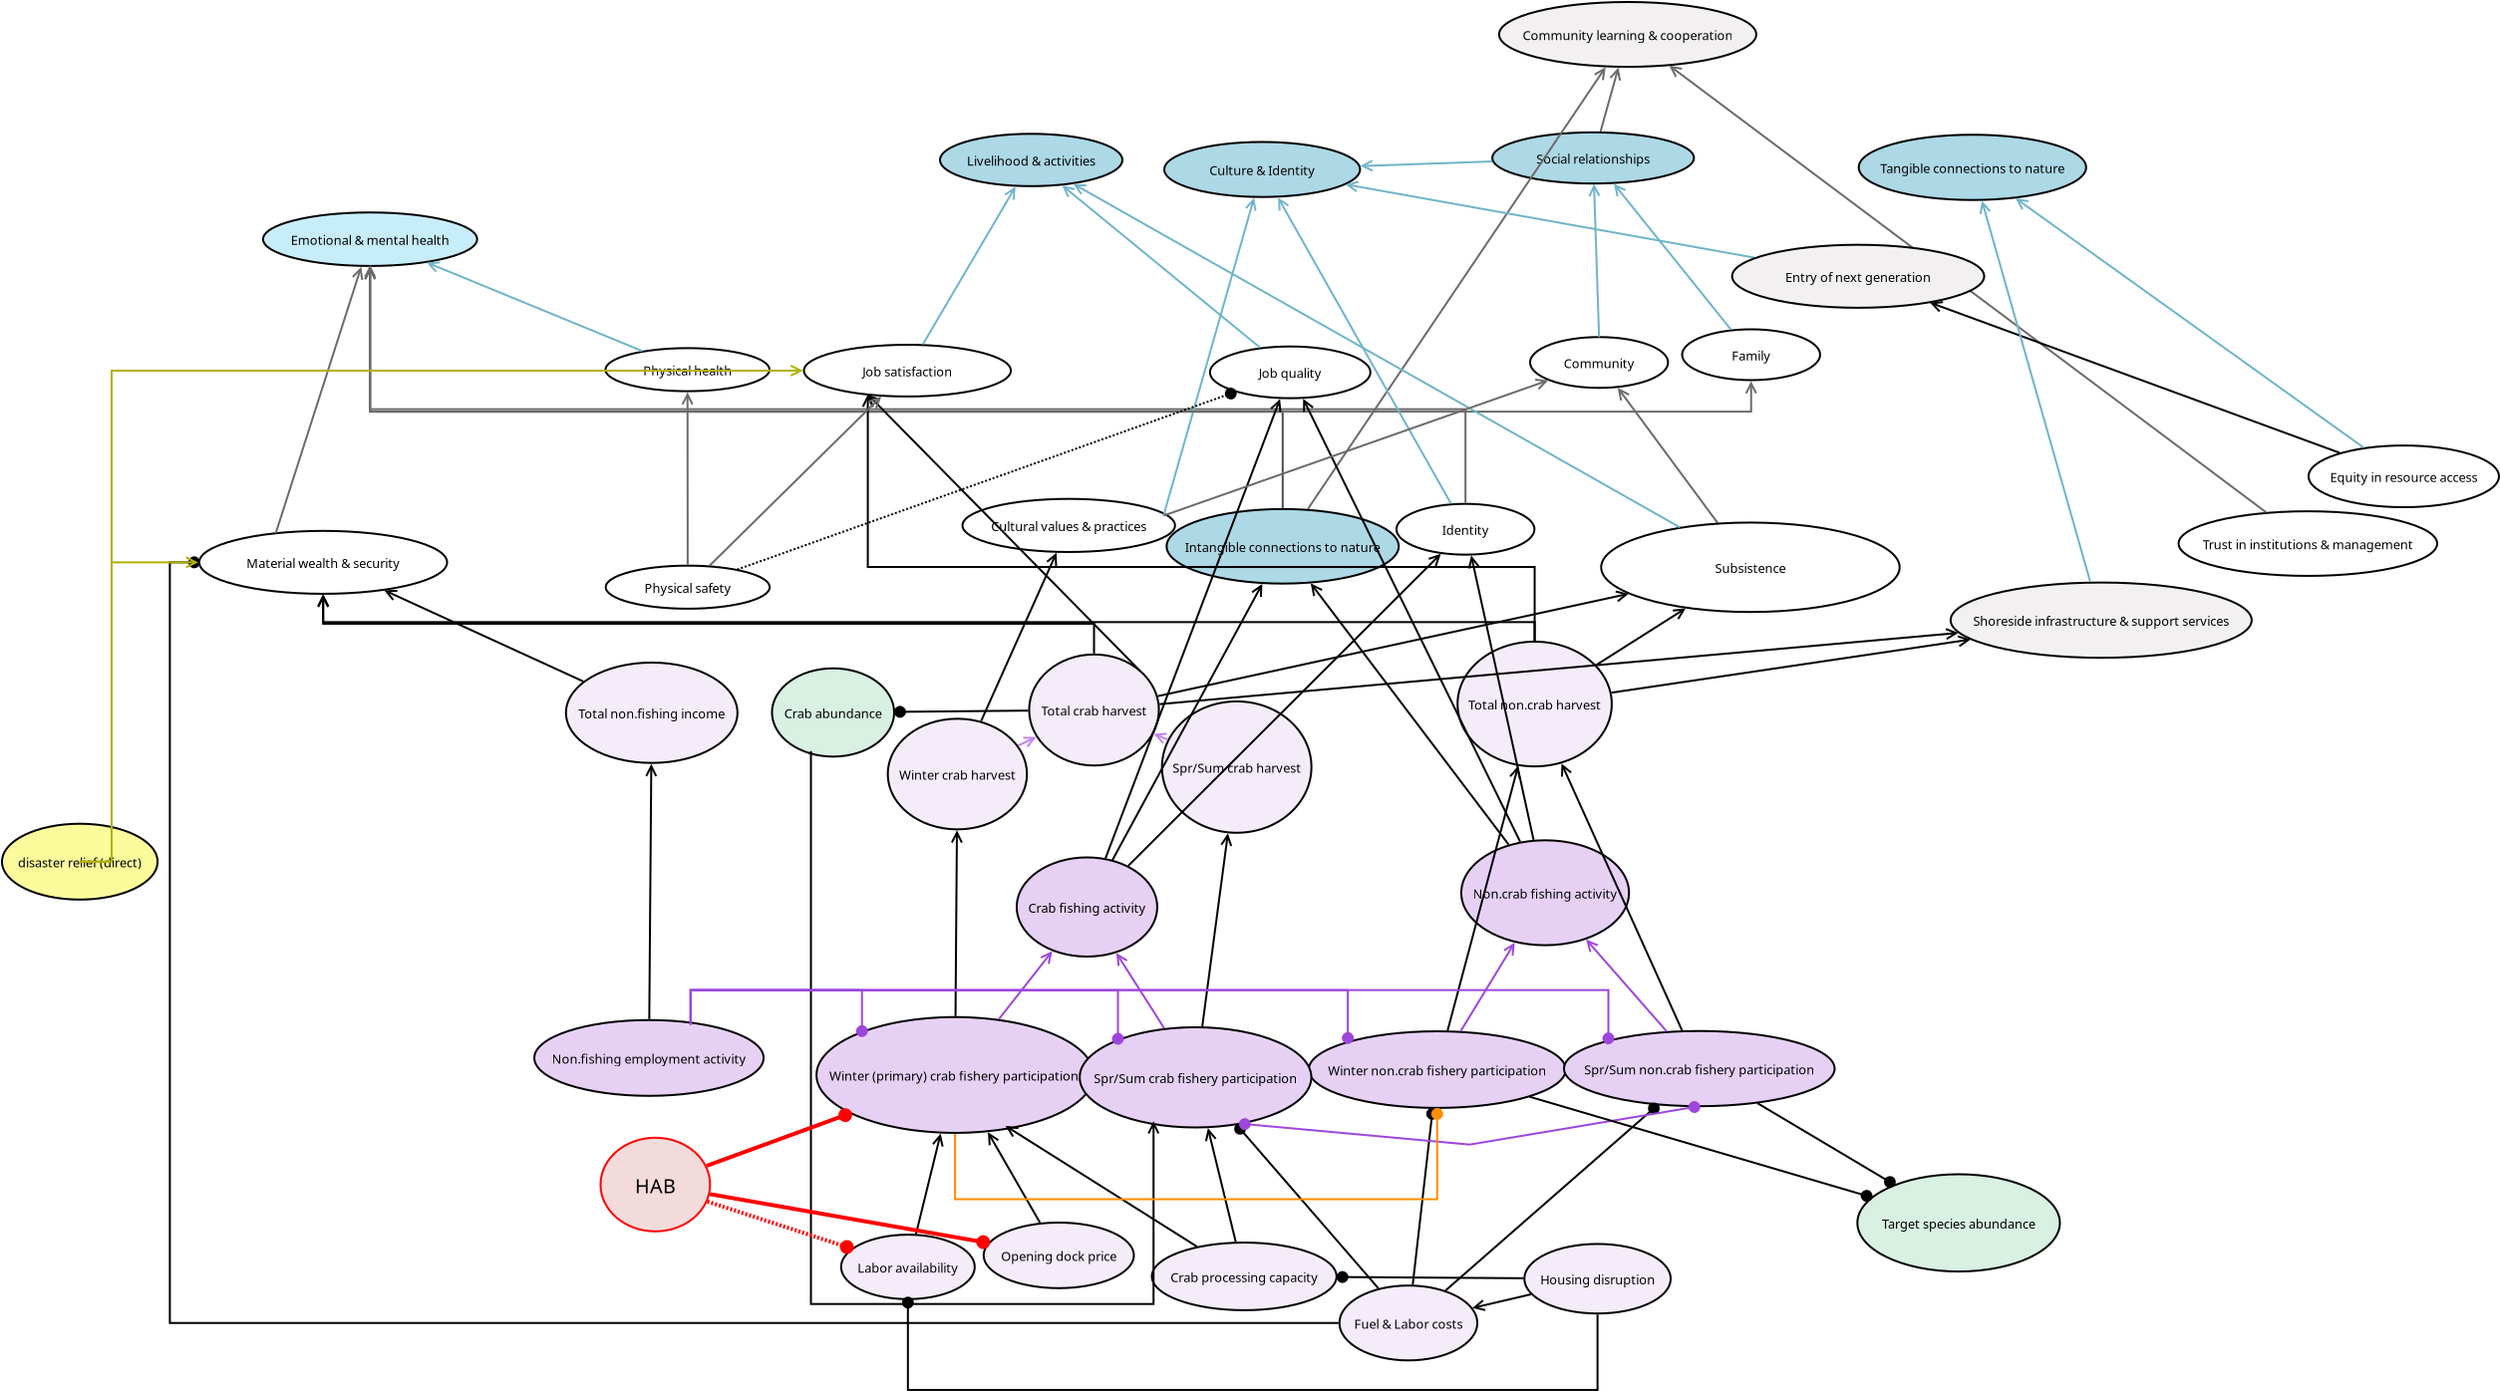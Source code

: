 <?xml version="1.0" encoding="UTF-8"?>
<dia:diagram xmlns:dia="http://www.lysator.liu.se/~alla/dia/">
  <dia:layer name="Background" visible="true" active="true">
    <dia:object type="Flowchart - Ellipse" version="0" id="O0">
      <dia:attribute name="obj_pos">
        <dia:point val="15.168,41.049"/>
      </dia:attribute>
      <dia:attribute name="obj_bb">
        <dia:rectangle val="15.117,40.999;28.424,46.62"/>
      </dia:attribute>
      <dia:attribute name="elem_corner">
        <dia:point val="15.168,41.049"/>
      </dia:attribute>
      <dia:attribute name="elem_width">
        <dia:real val="13.206"/>
      </dia:attribute>
      <dia:attribute name="elem_height">
        <dia:real val="5.521"/>
      </dia:attribute>
      <dia:attribute name="border_width">
        <dia:real val="0.1"/>
      </dia:attribute>
      <dia:attribute name="inner_color">
        <dia:color val="#e6d1f5"/>
      </dia:attribute>
      <dia:attribute name="show_background">
        <dia:boolean val="true"/>
      </dia:attribute>
      <dia:attribute name="padding">
        <dia:real val="0.354"/>
      </dia:attribute>
      <dia:attribute name="text">
        <dia:composite type="text">
          <dia:attribute name="string">
            <dia:string>#Winter (primary) crab fishery participation#</dia:string>
          </dia:attribute>
          <dia:attribute name="font">
            <dia:font family="sans" style="0" name="Helvetica"/>
          </dia:attribute>
          <dia:attribute name="height">
            <dia:real val="0.8"/>
          </dia:attribute>
          <dia:attribute name="pos">
            <dia:point val="21.771,44.05"/>
          </dia:attribute>
          <dia:attribute name="color">
            <dia:color val="#000000"/>
          </dia:attribute>
          <dia:attribute name="alignment">
            <dia:enum val="1"/>
          </dia:attribute>
        </dia:composite>
      </dia:attribute>
    </dia:object>
    <dia:object type="Flowchart - Ellipse" version="0" id="O1">
      <dia:attribute name="obj_pos">
        <dia:point val="39.618,41.65"/>
      </dia:attribute>
      <dia:attribute name="obj_bb">
        <dia:rectangle val="39.568,41.6;52.344,45.481"/>
      </dia:attribute>
      <dia:attribute name="elem_corner">
        <dia:point val="39.618,41.65"/>
      </dia:attribute>
      <dia:attribute name="elem_width">
        <dia:real val="12.676"/>
      </dia:attribute>
      <dia:attribute name="elem_height">
        <dia:real val="3.781"/>
      </dia:attribute>
      <dia:attribute name="border_width">
        <dia:real val="0.1"/>
      </dia:attribute>
      <dia:attribute name="inner_color">
        <dia:color val="#e6d1f5"/>
      </dia:attribute>
      <dia:attribute name="show_background">
        <dia:boolean val="true"/>
      </dia:attribute>
      <dia:attribute name="padding">
        <dia:real val="0.354"/>
      </dia:attribute>
      <dia:attribute name="text">
        <dia:composite type="text">
          <dia:attribute name="string">
            <dia:string>#Winter non.crab fishery participation#</dia:string>
          </dia:attribute>
          <dia:attribute name="font">
            <dia:font family="sans" style="0" name="Helvetica"/>
          </dia:attribute>
          <dia:attribute name="height">
            <dia:real val="0.8"/>
          </dia:attribute>
          <dia:attribute name="pos">
            <dia:point val="45.956,43.78"/>
          </dia:attribute>
          <dia:attribute name="color">
            <dia:color val="#000000"/>
          </dia:attribute>
          <dia:attribute name="alignment">
            <dia:enum val="1"/>
          </dia:attribute>
        </dia:composite>
      </dia:attribute>
    </dia:object>
    <dia:object type="Flowchart - Ellipse" version="0" id="O2">
      <dia:attribute name="obj_pos">
        <dia:point val="41.184,54.446"/>
      </dia:attribute>
      <dia:attribute name="obj_bb">
        <dia:rectangle val="41.134,54.395;47.887,58.112"/>
      </dia:attribute>
      <dia:attribute name="elem_corner">
        <dia:point val="41.184,54.446"/>
      </dia:attribute>
      <dia:attribute name="elem_width">
        <dia:real val="6.653"/>
      </dia:attribute>
      <dia:attribute name="elem_height">
        <dia:real val="3.616"/>
      </dia:attribute>
      <dia:attribute name="border_width">
        <dia:real val="0.1"/>
      </dia:attribute>
      <dia:attribute name="inner_color">
        <dia:color val="#f5ecfa"/>
      </dia:attribute>
      <dia:attribute name="show_background">
        <dia:boolean val="true"/>
      </dia:attribute>
      <dia:attribute name="padding">
        <dia:real val="0.354"/>
      </dia:attribute>
      <dia:attribute name="text">
        <dia:composite type="text">
          <dia:attribute name="string">
            <dia:string>#Fuel &amp; Labor costs#</dia:string>
          </dia:attribute>
          <dia:attribute name="font">
            <dia:font family="sans" style="0" name="Helvetica"/>
          </dia:attribute>
          <dia:attribute name="height">
            <dia:real val="0.8"/>
          </dia:attribute>
          <dia:attribute name="pos">
            <dia:point val="44.511,56.494"/>
          </dia:attribute>
          <dia:attribute name="color">
            <dia:color val="#000000"/>
          </dia:attribute>
          <dia:attribute name="alignment">
            <dia:enum val="1"/>
          </dia:attribute>
        </dia:composite>
      </dia:attribute>
    </dia:object>
    <dia:object type="Flowchart - Ellipse" version="0" id="O3">
      <dia:attribute name="obj_pos">
        <dia:point val="47.361,32.157"/>
      </dia:attribute>
      <dia:attribute name="obj_bb">
        <dia:rectangle val="47.311,32.107;55.428,37.225"/>
      </dia:attribute>
      <dia:attribute name="elem_corner">
        <dia:point val="47.361,32.157"/>
      </dia:attribute>
      <dia:attribute name="elem_width">
        <dia:real val="8.018"/>
      </dia:attribute>
      <dia:attribute name="elem_height">
        <dia:real val="5.018"/>
      </dia:attribute>
      <dia:attribute name="border_width">
        <dia:real val="0.1"/>
      </dia:attribute>
      <dia:attribute name="inner_color">
        <dia:color val="#e6d1f5"/>
      </dia:attribute>
      <dia:attribute name="show_background">
        <dia:boolean val="true"/>
      </dia:attribute>
      <dia:attribute name="padding">
        <dia:real val="0.354"/>
      </dia:attribute>
      <dia:attribute name="text">
        <dia:composite type="text">
          <dia:attribute name="string">
            <dia:string>#Non.crab fishing activity#</dia:string>
          </dia:attribute>
          <dia:attribute name="font">
            <dia:font family="sans" style="0" name="Helvetica"/>
          </dia:attribute>
          <dia:attribute name="height">
            <dia:real val="0.8"/>
          </dia:attribute>
          <dia:attribute name="pos">
            <dia:point val="51.37,34.906"/>
          </dia:attribute>
          <dia:attribute name="color">
            <dia:color val="#000000"/>
          </dia:attribute>
          <dia:attribute name="alignment">
            <dia:enum val="1"/>
          </dia:attribute>
        </dia:composite>
      </dia:attribute>
    </dia:object>
    <dia:object type="Standard - Line" version="0" id="O4">
      <dia:attribute name="obj_pos">
        <dia:point val="47.117,41.638"/>
      </dia:attribute>
      <dia:attribute name="obj_bb">
        <dia:rectangle val="47.048,36.956;49.983,41.706"/>
      </dia:attribute>
      <dia:attribute name="conn_endpoints">
        <dia:point val="47.117,41.638"/>
        <dia:point val="49.914,37.051"/>
      </dia:attribute>
      <dia:attribute name="numcp">
        <dia:int val="1"/>
      </dia:attribute>
      <dia:attribute name="line_color">
        <dia:color val="#9d46dc"/>
      </dia:attribute>
      <dia:attribute name="end_arrow">
        <dia:enum val="1"/>
      </dia:attribute>
      <dia:attribute name="end_arrow_length">
        <dia:real val="0.5"/>
      </dia:attribute>
      <dia:attribute name="end_arrow_width">
        <dia:real val="0.5"/>
      </dia:attribute>
      <dia:connections>
        <dia:connection handle="0" to="O1" connection="16"/>
        <dia:connection handle="1" to="O3" connection="16"/>
      </dia:connections>
    </dia:object>
    <dia:object type="Flowchart - Ellipse" version="0" id="O5">
      <dia:attribute name="obj_pos">
        <dia:point val="23.391,51.297"/>
      </dia:attribute>
      <dia:attribute name="obj_bb">
        <dia:rectangle val="23.341,51.246;30.606,54.476"/>
      </dia:attribute>
      <dia:attribute name="elem_corner">
        <dia:point val="23.391,51.297"/>
      </dia:attribute>
      <dia:attribute name="elem_width">
        <dia:real val="7.165"/>
      </dia:attribute>
      <dia:attribute name="elem_height">
        <dia:real val="3.13"/>
      </dia:attribute>
      <dia:attribute name="border_width">
        <dia:real val="0.1"/>
      </dia:attribute>
      <dia:attribute name="inner_color">
        <dia:color val="#f5ecfa"/>
      </dia:attribute>
      <dia:attribute name="show_background">
        <dia:boolean val="true"/>
      </dia:attribute>
      <dia:attribute name="padding">
        <dia:real val="0.354"/>
      </dia:attribute>
      <dia:attribute name="text">
        <dia:composite type="text">
          <dia:attribute name="string">
            <dia:string>#Opening dock price#</dia:string>
          </dia:attribute>
          <dia:attribute name="font">
            <dia:font family="sans" style="0" name="Helvetica"/>
          </dia:attribute>
          <dia:attribute name="height">
            <dia:real val="0.8"/>
          </dia:attribute>
          <dia:attribute name="pos">
            <dia:point val="26.974,53.101"/>
          </dia:attribute>
          <dia:attribute name="color">
            <dia:color val="#000000"/>
          </dia:attribute>
          <dia:attribute name="alignment">
            <dia:enum val="1"/>
          </dia:attribute>
        </dia:composite>
      </dia:attribute>
    </dia:object>
    <dia:object type="Flowchart - Ellipse" version="0" id="O6">
      <dia:attribute name="obj_pos">
        <dia:point val="25.49,22.708"/>
      </dia:attribute>
      <dia:attribute name="obj_bb">
        <dia:rectangle val="25.44,22.658;32.044,28.331"/>
      </dia:attribute>
      <dia:attribute name="elem_corner">
        <dia:point val="25.49,22.708"/>
      </dia:attribute>
      <dia:attribute name="elem_width">
        <dia:real val="6.504"/>
      </dia:attribute>
      <dia:attribute name="elem_height">
        <dia:real val="5.573"/>
      </dia:attribute>
      <dia:attribute name="border_width">
        <dia:real val="0.1"/>
      </dia:attribute>
      <dia:attribute name="inner_color">
        <dia:color val="#f5ecfa"/>
      </dia:attribute>
      <dia:attribute name="show_background">
        <dia:boolean val="true"/>
      </dia:attribute>
      <dia:attribute name="padding">
        <dia:real val="0.354"/>
      </dia:attribute>
      <dia:attribute name="text">
        <dia:composite type="text">
          <dia:attribute name="string">
            <dia:string>#Total crab harvest#</dia:string>
          </dia:attribute>
          <dia:attribute name="font">
            <dia:font family="sans" style="0" name="Helvetica"/>
          </dia:attribute>
          <dia:attribute name="height">
            <dia:real val="0.8"/>
          </dia:attribute>
          <dia:attribute name="pos">
            <dia:point val="28.742,25.735"/>
          </dia:attribute>
          <dia:attribute name="color">
            <dia:color val="#000000"/>
          </dia:attribute>
          <dia:attribute name="alignment">
            <dia:enum val="1"/>
          </dia:attribute>
        </dia:composite>
      </dia:attribute>
    </dia:object>
    <dia:object type="Standard - Line" version="0" id="O7">
      <dia:attribute name="obj_pos">
        <dia:point val="21.792,41.0"/>
      </dia:attribute>
      <dia:attribute name="obj_bb">
        <dia:rectangle val="21.531,31.34;22.193,41.05"/>
      </dia:attribute>
      <dia:attribute name="conn_endpoints">
        <dia:point val="21.792,41.0"/>
        <dia:point val="21.866,31.452"/>
      </dia:attribute>
      <dia:attribute name="numcp">
        <dia:int val="1"/>
      </dia:attribute>
      <dia:attribute name="end_arrow">
        <dia:enum val="1"/>
      </dia:attribute>
      <dia:attribute name="end_arrow_length">
        <dia:real val="0.5"/>
      </dia:attribute>
      <dia:attribute name="end_arrow_width">
        <dia:real val="0.5"/>
      </dia:attribute>
      <dia:connections>
        <dia:connection handle="0" to="O0" connection="16"/>
        <dia:connection handle="1" to="O19" connection="16"/>
      </dia:connections>
    </dia:object>
    <dia:object type="Flowchart - Ellipse" version="0" id="O8">
      <dia:attribute name="obj_pos">
        <dia:point val="12.748,23.519"/>
      </dia:attribute>
      <dia:attribute name="obj_bb">
        <dia:rectangle val="12.698,23.469;18.608,27.77"/>
      </dia:attribute>
      <dia:attribute name="elem_corner">
        <dia:point val="12.748,23.519"/>
      </dia:attribute>
      <dia:attribute name="elem_width">
        <dia:real val="5.81"/>
      </dia:attribute>
      <dia:attribute name="elem_height">
        <dia:real val="4.201"/>
      </dia:attribute>
      <dia:attribute name="border_width">
        <dia:real val="0.1"/>
      </dia:attribute>
      <dia:attribute name="inner_color">
        <dia:color val="#d8f1e3"/>
      </dia:attribute>
      <dia:attribute name="show_background">
        <dia:boolean val="true"/>
      </dia:attribute>
      <dia:attribute name="padding">
        <dia:real val="0.354"/>
      </dia:attribute>
      <dia:attribute name="text">
        <dia:composite type="text">
          <dia:attribute name="string">
            <dia:string>#Crab abundance#</dia:string>
          </dia:attribute>
          <dia:attribute name="font">
            <dia:font family="sans" style="0" name="Helvetica"/>
          </dia:attribute>
          <dia:attribute name="height">
            <dia:real val="0.8"/>
          </dia:attribute>
          <dia:attribute name="pos">
            <dia:point val="15.653,25.86"/>
          </dia:attribute>
          <dia:attribute name="color">
            <dia:color val="#000000"/>
          </dia:attribute>
          <dia:attribute name="alignment">
            <dia:enum val="1"/>
          </dia:attribute>
        </dia:composite>
      </dia:attribute>
    </dia:object>
    <dia:object type="Standard - Line" version="0" id="O9">
      <dia:attribute name="obj_pos">
        <dia:point val="18.608,25.591"/>
      </dia:attribute>
      <dia:attribute name="obj_bb">
        <dia:rectangle val="18.537,25.268;25.491,25.91"/>
      </dia:attribute>
      <dia:attribute name="conn_endpoints">
        <dia:point val="18.608,25.591"/>
        <dia:point val="25.44,25.526"/>
      </dia:attribute>
      <dia:attribute name="numcp">
        <dia:int val="1"/>
      </dia:attribute>
      <dia:attribute name="start_arrow">
        <dia:enum val="8"/>
      </dia:attribute>
      <dia:attribute name="start_arrow_length">
        <dia:real val="0.5"/>
      </dia:attribute>
      <dia:attribute name="start_arrow_width">
        <dia:real val="0.5"/>
      </dia:attribute>
      <dia:connections>
        <dia:connection handle="0" to="O8" connection="16"/>
        <dia:connection handle="1" to="O6" connection="16"/>
      </dia:connections>
    </dia:object>
    <dia:object type="Flowchart - Ellipse" version="0" id="O10">
      <dia:attribute name="obj_pos">
        <dia:point val="28.331,41.548"/>
      </dia:attribute>
      <dia:attribute name="obj_bb">
        <dia:rectangle val="28.281,41.498;39.384,46.36"/>
      </dia:attribute>
      <dia:attribute name="elem_corner">
        <dia:point val="28.331,41.548"/>
      </dia:attribute>
      <dia:attribute name="elem_width">
        <dia:real val="11.003"/>
      </dia:attribute>
      <dia:attribute name="elem_height">
        <dia:real val="4.762"/>
      </dia:attribute>
      <dia:attribute name="border_width">
        <dia:real val="0.1"/>
      </dia:attribute>
      <dia:attribute name="inner_color">
        <dia:color val="#e6d1f5"/>
      </dia:attribute>
      <dia:attribute name="show_background">
        <dia:boolean val="true"/>
      </dia:attribute>
      <dia:attribute name="padding">
        <dia:real val="0.354"/>
      </dia:attribute>
      <dia:attribute name="text">
        <dia:composite type="text">
          <dia:attribute name="string">
            <dia:string>#Spr/Sum crab fishery participation#</dia:string>
          </dia:attribute>
          <dia:attribute name="font">
            <dia:font family="sans" style="0" name="Helvetica"/>
          </dia:attribute>
          <dia:attribute name="height">
            <dia:real val="0.8"/>
          </dia:attribute>
          <dia:attribute name="pos">
            <dia:point val="33.832,44.169"/>
          </dia:attribute>
          <dia:attribute name="color">
            <dia:color val="#000000"/>
          </dia:attribute>
          <dia:attribute name="alignment">
            <dia:enum val="1"/>
          </dia:attribute>
        </dia:composite>
      </dia:attribute>
    </dia:object>
    <dia:object type="Standard - Line" version="0" id="O11">
      <dia:attribute name="obj_pos">
        <dia:point val="26.077,51.301"/>
      </dia:attribute>
      <dia:attribute name="obj_bb">
        <dia:rectangle val="23.269,46.44;26.145,51.369"/>
      </dia:attribute>
      <dia:attribute name="conn_endpoints">
        <dia:point val="26.077,51.301"/>
        <dia:point val="23.338,46.537"/>
      </dia:attribute>
      <dia:attribute name="numcp">
        <dia:int val="1"/>
      </dia:attribute>
      <dia:attribute name="end_arrow">
        <dia:enum val="1"/>
      </dia:attribute>
      <dia:attribute name="end_arrow_length">
        <dia:real val="0.5"/>
      </dia:attribute>
      <dia:attribute name="end_arrow_width">
        <dia:real val="0.5"/>
      </dia:attribute>
      <dia:connections>
        <dia:connection handle="0" to="O5" connection="16"/>
        <dia:connection handle="1" to="O0" connection="16"/>
      </dia:connections>
    </dia:object>
    <dia:object type="Standard - Line" version="0" id="O12">
      <dia:attribute name="obj_pos">
        <dia:point val="34.154,41.503"/>
      </dia:attribute>
      <dia:attribute name="obj_bb">
        <dia:rectangle val="34.098,31.439;35.731,41.559"/>
      </dia:attribute>
      <dia:attribute name="conn_endpoints">
        <dia:point val="34.154,41.503"/>
        <dia:point val="35.475,31.55"/>
      </dia:attribute>
      <dia:attribute name="numcp">
        <dia:int val="1"/>
      </dia:attribute>
      <dia:attribute name="end_arrow">
        <dia:enum val="1"/>
      </dia:attribute>
      <dia:attribute name="end_arrow_length">
        <dia:real val="0.5"/>
      </dia:attribute>
      <dia:attribute name="end_arrow_width">
        <dia:real val="0.5"/>
      </dia:attribute>
      <dia:connections>
        <dia:connection handle="0" to="O10" connection="16"/>
        <dia:connection handle="1" to="O20" connection="16"/>
      </dia:connections>
    </dia:object>
    <dia:object type="Standard - Line" version="0" id="O13">
      <dia:attribute name="obj_pos">
        <dia:point val="43.061,54.58"/>
      </dia:attribute>
      <dia:attribute name="obj_bb">
        <dia:rectangle val="35.718,46.125;43.132,54.651"/>
      </dia:attribute>
      <dia:attribute name="conn_endpoints">
        <dia:point val="43.061,54.58"/>
        <dia:point val="35.796,46.195"/>
      </dia:attribute>
      <dia:attribute name="numcp">
        <dia:int val="1"/>
      </dia:attribute>
      <dia:attribute name="end_arrow">
        <dia:enum val="8"/>
      </dia:attribute>
      <dia:attribute name="end_arrow_length">
        <dia:real val="0.5"/>
      </dia:attribute>
      <dia:attribute name="end_arrow_width">
        <dia:real val="0.5"/>
      </dia:attribute>
      <dia:connections>
        <dia:connection handle="0" to="O2" connection="16"/>
        <dia:connection handle="1" to="O10" connection="16"/>
      </dia:connections>
    </dia:object>
    <dia:object type="Flowchart - Ellipse" version="0" id="O14">
      <dia:attribute name="obj_pos">
        <dia:point val="31.852,52.297"/>
      </dia:attribute>
      <dia:attribute name="obj_bb">
        <dia:rectangle val="31.802,52.247;40.748,55.587"/>
      </dia:attribute>
      <dia:attribute name="elem_corner">
        <dia:point val="31.852,52.297"/>
      </dia:attribute>
      <dia:attribute name="elem_width">
        <dia:real val="8.846"/>
      </dia:attribute>
      <dia:attribute name="elem_height">
        <dia:real val="3.24"/>
      </dia:attribute>
      <dia:attribute name="border_width">
        <dia:real val="0.1"/>
      </dia:attribute>
      <dia:attribute name="inner_color">
        <dia:color val="#f5ecfa"/>
      </dia:attribute>
      <dia:attribute name="show_background">
        <dia:boolean val="true"/>
      </dia:attribute>
      <dia:attribute name="padding">
        <dia:real val="0.354"/>
      </dia:attribute>
      <dia:attribute name="text">
        <dia:composite type="text">
          <dia:attribute name="string">
            <dia:string>#Crab processing capacity#</dia:string>
          </dia:attribute>
          <dia:attribute name="font">
            <dia:font family="sans" style="0" name="Helvetica"/>
          </dia:attribute>
          <dia:attribute name="height">
            <dia:real val="0.8"/>
          </dia:attribute>
          <dia:attribute name="pos">
            <dia:point val="36.275,54.157"/>
          </dia:attribute>
          <dia:attribute name="color">
            <dia:color val="#000000"/>
          </dia:attribute>
          <dia:attribute name="alignment">
            <dia:enum val="1"/>
          </dia:attribute>
        </dia:composite>
      </dia:attribute>
    </dia:object>
    <dia:object type="Standard - Line" version="0" id="O15">
      <dia:attribute name="obj_pos">
        <dia:point val="35.869,52.255"/>
      </dia:attribute>
      <dia:attribute name="obj_bb">
        <dia:rectangle val="34.232,46.235;35.929,52.315"/>
      </dia:attribute>
      <dia:attribute name="conn_endpoints">
        <dia:point val="35.869,52.255"/>
        <dia:point val="34.423,46.344"/>
      </dia:attribute>
      <dia:attribute name="numcp">
        <dia:int val="1"/>
      </dia:attribute>
      <dia:attribute name="line_width">
        <dia:real val="0.1"/>
      </dia:attribute>
      <dia:attribute name="end_arrow">
        <dia:enum val="1"/>
      </dia:attribute>
      <dia:attribute name="end_arrow_length">
        <dia:real val="0.5"/>
      </dia:attribute>
      <dia:attribute name="end_arrow_width">
        <dia:real val="0.5"/>
      </dia:attribute>
      <dia:connections>
        <dia:connection handle="0" to="O14" connection="16"/>
        <dia:connection handle="1" to="O10" connection="16"/>
      </dia:connections>
    </dia:object>
    <dia:object type="Standard - Line" version="0" id="O16">
      <dia:attribute name="obj_pos">
        <dia:point val="34.015,52.491"/>
      </dia:attribute>
      <dia:attribute name="obj_bb">
        <dia:rectangle val="24.203,46.291;34.084,52.56"/>
      </dia:attribute>
      <dia:attribute name="conn_endpoints">
        <dia:point val="34.015,52.491"/>
        <dia:point val="24.297,46.36"/>
      </dia:attribute>
      <dia:attribute name="numcp">
        <dia:int val="1"/>
      </dia:attribute>
      <dia:attribute name="line_width">
        <dia:real val="0.1"/>
      </dia:attribute>
      <dia:attribute name="end_arrow">
        <dia:enum val="1"/>
      </dia:attribute>
      <dia:attribute name="end_arrow_length">
        <dia:real val="0.5"/>
      </dia:attribute>
      <dia:attribute name="end_arrow_width">
        <dia:real val="0.5"/>
      </dia:attribute>
      <dia:connections>
        <dia:connection handle="0" to="O14" connection="16"/>
        <dia:connection handle="1" to="O0" connection="13"/>
      </dia:connections>
    </dia:object>
    <dia:object type="Flowchart - Ellipse" version="0" id="O17">
      <dia:attribute name="obj_pos">
        <dia:point val="52.653,41.697"/>
      </dia:attribute>
      <dia:attribute name="obj_bb">
        <dia:rectangle val="52.603,41.647;65.603,45.334"/>
      </dia:attribute>
      <dia:attribute name="elem_corner">
        <dia:point val="52.653,41.697"/>
      </dia:attribute>
      <dia:attribute name="elem_width">
        <dia:real val="12.9"/>
      </dia:attribute>
      <dia:attribute name="elem_height">
        <dia:real val="3.586"/>
      </dia:attribute>
      <dia:attribute name="border_width">
        <dia:real val="0.1"/>
      </dia:attribute>
      <dia:attribute name="inner_color">
        <dia:color val="#e6d1f5"/>
      </dia:attribute>
      <dia:attribute name="show_background">
        <dia:boolean val="true"/>
      </dia:attribute>
      <dia:attribute name="padding">
        <dia:real val="0.354"/>
      </dia:attribute>
      <dia:attribute name="text">
        <dia:composite type="text">
          <dia:attribute name="string">
            <dia:string>#Spr/Sum non.crab fishery participation#</dia:string>
          </dia:attribute>
          <dia:attribute name="font">
            <dia:font family="sans" style="0" name="Helvetica"/>
          </dia:attribute>
          <dia:attribute name="height">
            <dia:real val="0.8"/>
          </dia:attribute>
          <dia:attribute name="pos">
            <dia:point val="59.103,43.731"/>
          </dia:attribute>
          <dia:attribute name="color">
            <dia:color val="#000000"/>
          </dia:attribute>
          <dia:attribute name="alignment">
            <dia:enum val="1"/>
          </dia:attribute>
        </dia:composite>
      </dia:attribute>
    </dia:object>
    <dia:object type="Flowchart - Ellipse" version="0" id="O18">
      <dia:attribute name="obj_pos">
        <dia:point val="25.029,33.008"/>
      </dia:attribute>
      <dia:attribute name="obj_bb">
        <dia:rectangle val="24.979,32.958;31.799,37.803"/>
      </dia:attribute>
      <dia:attribute name="elem_corner">
        <dia:point val="25.029,33.008"/>
      </dia:attribute>
      <dia:attribute name="elem_width">
        <dia:real val="6.719"/>
      </dia:attribute>
      <dia:attribute name="elem_height">
        <dia:real val="4.745"/>
      </dia:attribute>
      <dia:attribute name="border_width">
        <dia:real val="0.1"/>
      </dia:attribute>
      <dia:attribute name="inner_color">
        <dia:color val="#e6d1f5"/>
      </dia:attribute>
      <dia:attribute name="show_background">
        <dia:boolean val="true"/>
      </dia:attribute>
      <dia:attribute name="padding">
        <dia:real val="0.354"/>
      </dia:attribute>
      <dia:attribute name="text">
        <dia:composite type="text">
          <dia:attribute name="string">
            <dia:string>#Crab fishing activity#</dia:string>
          </dia:attribute>
          <dia:attribute name="font">
            <dia:font family="sans" style="0" name="Helvetica"/>
          </dia:attribute>
          <dia:attribute name="height">
            <dia:real val="0.8"/>
          </dia:attribute>
          <dia:attribute name="pos">
            <dia:point val="28.389,35.621"/>
          </dia:attribute>
          <dia:attribute name="color">
            <dia:color val="#000000"/>
          </dia:attribute>
          <dia:attribute name="alignment">
            <dia:enum val="1"/>
          </dia:attribute>
        </dia:composite>
      </dia:attribute>
    </dia:object>
    <dia:object type="Flowchart - Ellipse" version="0" id="O19">
      <dia:attribute name="obj_pos">
        <dia:point val="18.466,25.988"/>
      </dia:attribute>
      <dia:attribute name="obj_bb">
        <dia:rectangle val="18.416,25.938;25.359,31.481"/>
      </dia:attribute>
      <dia:attribute name="elem_corner">
        <dia:point val="18.466,25.988"/>
      </dia:attribute>
      <dia:attribute name="elem_width">
        <dia:real val="6.843"/>
      </dia:attribute>
      <dia:attribute name="elem_height">
        <dia:real val="5.444"/>
      </dia:attribute>
      <dia:attribute name="border_width">
        <dia:real val="0.1"/>
      </dia:attribute>
      <dia:attribute name="inner_color">
        <dia:color val="#f5ecfa"/>
      </dia:attribute>
      <dia:attribute name="show_background">
        <dia:boolean val="true"/>
      </dia:attribute>
      <dia:attribute name="padding">
        <dia:real val="0.354"/>
      </dia:attribute>
      <dia:attribute name="text">
        <dia:composite type="text">
          <dia:attribute name="string">
            <dia:string>#Winter crab harvest#</dia:string>
          </dia:attribute>
          <dia:attribute name="font">
            <dia:font family="sans" style="0" name="Helvetica"/>
          </dia:attribute>
          <dia:attribute name="height">
            <dia:real val="0.8"/>
          </dia:attribute>
          <dia:attribute name="pos">
            <dia:point val="21.887,28.95"/>
          </dia:attribute>
          <dia:attribute name="color">
            <dia:color val="#000000"/>
          </dia:attribute>
          <dia:attribute name="alignment">
            <dia:enum val="1"/>
          </dia:attribute>
        </dia:composite>
      </dia:attribute>
    </dia:object>
    <dia:object type="Flowchart - Ellipse" version="0" id="O20">
      <dia:attribute name="obj_pos">
        <dia:point val="32.303,25.198"/>
      </dia:attribute>
      <dia:attribute name="obj_bb">
        <dia:rectangle val="32.253,25.148;39.545,31.572"/>
      </dia:attribute>
      <dia:attribute name="elem_corner">
        <dia:point val="32.303,25.198"/>
      </dia:attribute>
      <dia:attribute name="elem_width">
        <dia:real val="7.192"/>
      </dia:attribute>
      <dia:attribute name="elem_height">
        <dia:real val="6.324"/>
      </dia:attribute>
      <dia:attribute name="border_width">
        <dia:real val="0.1"/>
      </dia:attribute>
      <dia:attribute name="inner_color">
        <dia:color val="#f5ecfa"/>
      </dia:attribute>
      <dia:attribute name="show_background">
        <dia:boolean val="true"/>
      </dia:attribute>
      <dia:attribute name="padding">
        <dia:real val="0.354"/>
      </dia:attribute>
      <dia:attribute name="text">
        <dia:composite type="text">
          <dia:attribute name="string">
            <dia:string>#Spr/Sum crab harvest#</dia:string>
          </dia:attribute>
          <dia:attribute name="font">
            <dia:font family="sans" style="0" name="Helvetica"/>
          </dia:attribute>
          <dia:attribute name="height">
            <dia:real val="0.8"/>
          </dia:attribute>
          <dia:attribute name="pos">
            <dia:point val="35.899,28.6"/>
          </dia:attribute>
          <dia:attribute name="color">
            <dia:color val="#000000"/>
          </dia:attribute>
          <dia:attribute name="alignment">
            <dia:enum val="1"/>
          </dia:attribute>
        </dia:composite>
      </dia:attribute>
    </dia:object>
    <dia:object type="Standard - Line" version="0" id="O21">
      <dia:attribute name="obj_pos">
        <dia:point val="24.88,27.306"/>
      </dia:attribute>
      <dia:attribute name="obj_bb">
        <dia:rectangle val="24.813,26.772;25.948,27.386"/>
      </dia:attribute>
      <dia:attribute name="conn_endpoints">
        <dia:point val="24.88,27.306"/>
        <dia:point val="25.847,26.853"/>
      </dia:attribute>
      <dia:attribute name="numcp">
        <dia:int val="1"/>
      </dia:attribute>
      <dia:attribute name="line_color">
        <dia:color val="#c282f0"/>
      </dia:attribute>
      <dia:attribute name="end_arrow">
        <dia:enum val="1"/>
      </dia:attribute>
      <dia:attribute name="end_arrow_length">
        <dia:real val="0.5"/>
      </dia:attribute>
      <dia:attribute name="end_arrow_width">
        <dia:real val="0.5"/>
      </dia:attribute>
      <dia:connections>
        <dia:connection handle="0" to="O19" connection="16"/>
        <dia:connection handle="1" to="O6" connection="16"/>
      </dia:connections>
    </dia:object>
    <dia:object type="Standard - Line" version="0" id="O22">
      <dia:attribute name="obj_pos">
        <dia:point val="32.582,27.032"/>
      </dia:attribute>
      <dia:attribute name="obj_bb">
        <dia:rectangle val="31.63,26.582;32.647,27.204"/>
      </dia:attribute>
      <dia:attribute name="conn_endpoints">
        <dia:point val="32.582,27.032"/>
        <dia:point val="31.734,26.693"/>
      </dia:attribute>
      <dia:attribute name="numcp">
        <dia:int val="1"/>
      </dia:attribute>
      <dia:attribute name="line_color">
        <dia:color val="#c282f0"/>
      </dia:attribute>
      <dia:attribute name="end_arrow">
        <dia:enum val="1"/>
      </dia:attribute>
      <dia:attribute name="end_arrow_length">
        <dia:real val="0.5"/>
      </dia:attribute>
      <dia:attribute name="end_arrow_width">
        <dia:real val="0.5"/>
      </dia:attribute>
      <dia:connections>
        <dia:connection handle="0" to="O20" connection="16"/>
        <dia:connection handle="1" to="O6" connection="16"/>
      </dia:connections>
    </dia:object>
    <dia:object type="Flowchart - Ellipse" version="0" id="O23">
      <dia:attribute name="obj_pos">
        <dia:point val="22.327,14.947"/>
      </dia:attribute>
      <dia:attribute name="obj_bb">
        <dia:rectangle val="22.277,14.896;32.672,17.57"/>
      </dia:attribute>
      <dia:attribute name="elem_corner">
        <dia:point val="22.327,14.947"/>
      </dia:attribute>
      <dia:attribute name="elem_width">
        <dia:real val="10.294"/>
      </dia:attribute>
      <dia:attribute name="elem_height">
        <dia:real val="2.574"/>
      </dia:attribute>
      <dia:attribute name="show_background">
        <dia:boolean val="true"/>
      </dia:attribute>
      <dia:attribute name="padding">
        <dia:real val="0.354"/>
      </dia:attribute>
      <dia:attribute name="text">
        <dia:composite type="text">
          <dia:attribute name="string">
            <dia:string>#Cultural values &amp; practices#</dia:string>
          </dia:attribute>
          <dia:attribute name="font">
            <dia:font family="sans" style="0" name="Helvetica"/>
          </dia:attribute>
          <dia:attribute name="height">
            <dia:real val="0.8"/>
          </dia:attribute>
          <dia:attribute name="pos">
            <dia:point val="27.474,16.473"/>
          </dia:attribute>
          <dia:attribute name="color">
            <dia:color val="#000000"/>
          </dia:attribute>
          <dia:attribute name="alignment">
            <dia:enum val="1"/>
          </dia:attribute>
        </dia:composite>
      </dia:attribute>
    </dia:object>
    <dia:object type="Flowchart - Ellipse" version="0" id="O24">
      <dia:attribute name="obj_pos">
        <dia:point val="32.67,15.503"/>
      </dia:attribute>
      <dia:attribute name="obj_bb">
        <dia:rectangle val="32.62,15.453;43.791,19.11"/>
      </dia:attribute>
      <dia:attribute name="elem_corner">
        <dia:point val="32.67,15.503"/>
      </dia:attribute>
      <dia:attribute name="elem_width">
        <dia:real val="11.071"/>
      </dia:attribute>
      <dia:attribute name="elem_height">
        <dia:real val="3.557"/>
      </dia:attribute>
      <dia:attribute name="border_width">
        <dia:real val="0.1"/>
      </dia:attribute>
      <dia:attribute name="inner_color">
        <dia:color val="#add8e6"/>
      </dia:attribute>
      <dia:attribute name="show_background">
        <dia:boolean val="true"/>
      </dia:attribute>
      <dia:attribute name="padding">
        <dia:real val="0.354"/>
      </dia:attribute>
      <dia:attribute name="text">
        <dia:composite type="text">
          <dia:attribute name="string">
            <dia:string>#Intangible connections to nature#</dia:string>
          </dia:attribute>
          <dia:attribute name="font">
            <dia:font family="sans" style="0" name="Helvetica"/>
          </dia:attribute>
          <dia:attribute name="height">
            <dia:real val="0.8"/>
          </dia:attribute>
          <dia:attribute name="pos">
            <dia:point val="38.206,17.522"/>
          </dia:attribute>
          <dia:attribute name="color">
            <dia:color val="#000000"/>
          </dia:attribute>
          <dia:attribute name="alignment">
            <dia:enum val="1"/>
          </dia:attribute>
        </dia:composite>
      </dia:attribute>
    </dia:object>
    <dia:object type="Flowchart - Ellipse" version="0" id="O25">
      <dia:attribute name="obj_pos">
        <dia:point val="-16.141,16.508"/>
      </dia:attribute>
      <dia:attribute name="obj_bb">
        <dia:rectangle val="-16.191,16.458;-3.657,19.715"/>
      </dia:attribute>
      <dia:attribute name="elem_corner">
        <dia:point val="-16.141,16.508"/>
      </dia:attribute>
      <dia:attribute name="elem_width">
        <dia:real val="12.434"/>
      </dia:attribute>
      <dia:attribute name="elem_height">
        <dia:real val="3.157"/>
      </dia:attribute>
      <dia:attribute name="show_background">
        <dia:boolean val="true"/>
      </dia:attribute>
      <dia:attribute name="padding">
        <dia:real val="0.354"/>
      </dia:attribute>
      <dia:attribute name="text">
        <dia:composite type="text">
          <dia:attribute name="string">
            <dia:string>#Material wealth &amp; security#</dia:string>
          </dia:attribute>
          <dia:attribute name="font">
            <dia:font family="sans" style="0" name="Helvetica"/>
          </dia:attribute>
          <dia:attribute name="height">
            <dia:real val="0.8"/>
          </dia:attribute>
          <dia:attribute name="pos">
            <dia:point val="-9.924,18.326"/>
          </dia:attribute>
          <dia:attribute name="color">
            <dia:color val="#000000"/>
          </dia:attribute>
          <dia:attribute name="alignment">
            <dia:enum val="1"/>
          </dia:attribute>
        </dia:composite>
      </dia:attribute>
    </dia:object>
    <dia:object type="Flowchart - Ellipse" version="0" id="O26">
      <dia:attribute name="obj_pos">
        <dia:point val="47.089,22.157"/>
      </dia:attribute>
      <dia:attribute name="obj_bb">
        <dia:rectangle val="47.039,22.108;54.649,28.285"/>
      </dia:attribute>
      <dia:attribute name="elem_corner">
        <dia:point val="47.089,22.157"/>
      </dia:attribute>
      <dia:attribute name="elem_width">
        <dia:real val="7.51"/>
      </dia:attribute>
      <dia:attribute name="elem_height">
        <dia:real val="6.077"/>
      </dia:attribute>
      <dia:attribute name="border_width">
        <dia:real val="0.1"/>
      </dia:attribute>
      <dia:attribute name="inner_color">
        <dia:color val="#f5ecfa"/>
      </dia:attribute>
      <dia:attribute name="show_background">
        <dia:boolean val="true"/>
      </dia:attribute>
      <dia:attribute name="padding">
        <dia:real val="0.354"/>
      </dia:attribute>
      <dia:attribute name="text">
        <dia:composite type="text">
          <dia:attribute name="string">
            <dia:string>#Total non.crab harvest#</dia:string>
          </dia:attribute>
          <dia:attribute name="font">
            <dia:font family="sans" style="0" name="Helvetica"/>
          </dia:attribute>
          <dia:attribute name="height">
            <dia:real val="0.8"/>
          </dia:attribute>
          <dia:attribute name="pos">
            <dia:point val="50.844,25.436"/>
          </dia:attribute>
          <dia:attribute name="color">
            <dia:color val="#000000"/>
          </dia:attribute>
          <dia:attribute name="alignment">
            <dia:enum val="1"/>
          </dia:attribute>
        </dia:composite>
      </dia:attribute>
    </dia:object>
    <dia:object type="Standard - Line" version="0" id="O27">
      <dia:attribute name="obj_pos">
        <dia:point val="46.471,41.607"/>
      </dia:attribute>
      <dia:attribute name="obj_bb">
        <dia:rectangle val="46.41,28.102;50.219,41.669"/>
      </dia:attribute>
      <dia:attribute name="conn_endpoints">
        <dia:point val="46.471,41.607"/>
        <dia:point val="50.041,28.21"/>
      </dia:attribute>
      <dia:attribute name="numcp">
        <dia:int val="1"/>
      </dia:attribute>
      <dia:attribute name="end_arrow">
        <dia:enum val="1"/>
      </dia:attribute>
      <dia:attribute name="end_arrow_length">
        <dia:real val="0.5"/>
      </dia:attribute>
      <dia:attribute name="end_arrow_width">
        <dia:real val="0.5"/>
      </dia:attribute>
      <dia:connections>
        <dia:connection handle="0" to="O1" connection="16"/>
        <dia:connection handle="1" to="O26" connection="16"/>
      </dia:connections>
    </dia:object>
    <dia:object type="Flowchart - Ellipse" version="0" id="O28">
      <dia:attribute name="obj_pos">
        <dia:point val="43.915,15.151"/>
      </dia:attribute>
      <dia:attribute name="obj_bb">
        <dia:rectangle val="43.865,15.101;50.882,17.75"/>
      </dia:attribute>
      <dia:attribute name="elem_corner">
        <dia:point val="43.915,15.151"/>
      </dia:attribute>
      <dia:attribute name="elem_width">
        <dia:real val="6.918"/>
      </dia:attribute>
      <dia:attribute name="elem_height">
        <dia:real val="2.549"/>
      </dia:attribute>
      <dia:attribute name="show_background">
        <dia:boolean val="true"/>
      </dia:attribute>
      <dia:attribute name="padding">
        <dia:real val="0.354"/>
      </dia:attribute>
      <dia:attribute name="text">
        <dia:composite type="text">
          <dia:attribute name="string">
            <dia:string>#Identity#</dia:string>
          </dia:attribute>
          <dia:attribute name="font">
            <dia:font family="sans" style="0" name="Helvetica"/>
          </dia:attribute>
          <dia:attribute name="height">
            <dia:real val="0.8"/>
          </dia:attribute>
          <dia:attribute name="pos">
            <dia:point val="47.374,16.666"/>
          </dia:attribute>
          <dia:attribute name="color">
            <dia:color val="#000000"/>
          </dia:attribute>
          <dia:attribute name="alignment">
            <dia:enum val="1"/>
          </dia:attribute>
        </dia:composite>
      </dia:attribute>
    </dia:object>
    <dia:object type="Flowchart - Ellipse" version="0" id="O29">
      <dia:attribute name="obj_pos">
        <dia:point val="14.191,7.169"/>
      </dia:attribute>
      <dia:attribute name="obj_bb">
        <dia:rectangle val="14.141,7.119;24.622,9.814"/>
      </dia:attribute>
      <dia:attribute name="elem_corner">
        <dia:point val="14.191,7.169"/>
      </dia:attribute>
      <dia:attribute name="elem_width">
        <dia:real val="10.381"/>
      </dia:attribute>
      <dia:attribute name="elem_height">
        <dia:real val="2.595"/>
      </dia:attribute>
      <dia:attribute name="show_background">
        <dia:boolean val="true"/>
      </dia:attribute>
      <dia:attribute name="padding">
        <dia:real val="0.354"/>
      </dia:attribute>
      <dia:attribute name="text">
        <dia:composite type="text">
          <dia:attribute name="string">
            <dia:string>#Job satisfaction#</dia:string>
          </dia:attribute>
          <dia:attribute name="font">
            <dia:font family="sans" style="0" name="Helvetica"/>
          </dia:attribute>
          <dia:attribute name="height">
            <dia:real val="0.8"/>
          </dia:attribute>
          <dia:attribute name="pos">
            <dia:point val="19.381,8.707"/>
          </dia:attribute>
          <dia:attribute name="color">
            <dia:color val="#000000"/>
          </dia:attribute>
          <dia:attribute name="alignment">
            <dia:enum val="1"/>
          </dia:attribute>
        </dia:composite>
      </dia:attribute>
    </dia:object>
    <dia:object type="Flowchart - Ellipse" version="0" id="O30">
      <dia:attribute name="obj_pos">
        <dia:point val="-12.726,0.582"/>
      </dia:attribute>
      <dia:attribute name="obj_bb">
        <dia:rectangle val="-12.776,0.532;-2.365,3.21"/>
      </dia:attribute>
      <dia:attribute name="elem_corner">
        <dia:point val="-12.726,0.582"/>
      </dia:attribute>
      <dia:attribute name="elem_width">
        <dia:real val="10.311"/>
      </dia:attribute>
      <dia:attribute name="elem_height">
        <dia:real val="2.578"/>
      </dia:attribute>
      <dia:attribute name="border_width">
        <dia:real val="0.1"/>
      </dia:attribute>
      <dia:attribute name="inner_color">
        <dia:color val="#c7edfa"/>
      </dia:attribute>
      <dia:attribute name="show_background">
        <dia:boolean val="true"/>
      </dia:attribute>
      <dia:attribute name="padding">
        <dia:real val="0.354"/>
      </dia:attribute>
      <dia:attribute name="text">
        <dia:composite type="text">
          <dia:attribute name="string">
            <dia:string>#Emotional &amp; mental health#</dia:string>
          </dia:attribute>
          <dia:attribute name="font">
            <dia:font family="sans" style="0" name="Helvetica"/>
          </dia:attribute>
          <dia:attribute name="height">
            <dia:real val="0.8"/>
          </dia:attribute>
          <dia:attribute name="pos">
            <dia:point val="-7.571,2.111"/>
          </dia:attribute>
          <dia:attribute name="color">
            <dia:color val="#000000"/>
          </dia:attribute>
          <dia:attribute name="alignment">
            <dia:enum val="1"/>
          </dia:attribute>
        </dia:composite>
      </dia:attribute>
    </dia:object>
    <dia:object type="Flowchart - Ellipse" version="0" id="O31">
      <dia:attribute name="obj_pos">
        <dia:point val="48.721,-3.49"/>
      </dia:attribute>
      <dia:attribute name="obj_bb">
        <dia:rectangle val="48.671,-3.54;58.884,-0.872"/>
      </dia:attribute>
      <dia:attribute name="elem_corner">
        <dia:point val="48.721,-3.49"/>
      </dia:attribute>
      <dia:attribute name="elem_width">
        <dia:real val="10.113"/>
      </dia:attribute>
      <dia:attribute name="elem_height">
        <dia:real val="2.567"/>
      </dia:attribute>
      <dia:attribute name="border_width">
        <dia:real val="0.1"/>
      </dia:attribute>
      <dia:attribute name="inner_color">
        <dia:color val="#add8e6"/>
      </dia:attribute>
      <dia:attribute name="show_background">
        <dia:boolean val="true"/>
      </dia:attribute>
      <dia:attribute name="padding">
        <dia:real val="0.354"/>
      </dia:attribute>
      <dia:attribute name="text">
        <dia:composite type="text">
          <dia:attribute name="string">
            <dia:string>#Social relationships#</dia:string>
          </dia:attribute>
          <dia:attribute name="font">
            <dia:font family="sans" style="0" name="Helvetica"/>
          </dia:attribute>
          <dia:attribute name="height">
            <dia:real val="0.8"/>
          </dia:attribute>
          <dia:attribute name="pos">
            <dia:point val="53.778,-1.966"/>
          </dia:attribute>
          <dia:attribute name="color">
            <dia:color val="#000000"/>
          </dia:attribute>
          <dia:attribute name="alignment">
            <dia:enum val="1"/>
          </dia:attribute>
        </dia:composite>
      </dia:attribute>
    </dia:object>
    <dia:object type="Standard - Line" version="0" id="O32">
      <dia:attribute name="obj_pos">
        <dia:point val="39.405,15.502"/>
      </dia:attribute>
      <dia:attribute name="obj_bb">
        <dia:rectangle val="39.336,-6.91;54.51,15.571"/>
      </dia:attribute>
      <dia:attribute name="conn_endpoints">
        <dia:point val="39.405,15.502"/>
        <dia:point val="54.44,-6.817"/>
      </dia:attribute>
      <dia:attribute name="numcp">
        <dia:int val="1"/>
      </dia:attribute>
      <dia:attribute name="line_color">
        <dia:color val="#6c6a6a"/>
      </dia:attribute>
      <dia:attribute name="end_arrow">
        <dia:enum val="1"/>
      </dia:attribute>
      <dia:attribute name="end_arrow_length">
        <dia:real val="0.5"/>
      </dia:attribute>
      <dia:attribute name="end_arrow_width">
        <dia:real val="0.5"/>
      </dia:attribute>
      <dia:connections>
        <dia:connection handle="0" to="O24" connection="16"/>
        <dia:connection handle="1" to="O51" connection="16"/>
      </dia:connections>
    </dia:object>
    <dia:object type="Standard - Line" version="0" id="O33">
      <dia:attribute name="obj_pos">
        <dia:point val="23.861,41.148"/>
      </dia:attribute>
      <dia:attribute name="obj_bb">
        <dia:rectangle val="23.791,37.407;26.799,41.218"/>
      </dia:attribute>
      <dia:attribute name="conn_endpoints">
        <dia:point val="23.861,41.148"/>
        <dia:point val="26.729,37.495"/>
      </dia:attribute>
      <dia:attribute name="numcp">
        <dia:int val="1"/>
      </dia:attribute>
      <dia:attribute name="line_color">
        <dia:color val="#9d46dc"/>
      </dia:attribute>
      <dia:attribute name="end_arrow">
        <dia:enum val="1"/>
      </dia:attribute>
      <dia:attribute name="end_arrow_length">
        <dia:real val="0.5"/>
      </dia:attribute>
      <dia:attribute name="end_arrow_width">
        <dia:real val="0.5"/>
      </dia:attribute>
      <dia:connections>
        <dia:connection handle="0" to="O0" connection="16"/>
        <dia:connection handle="1" to="O18" connection="16"/>
      </dia:connections>
    </dia:object>
    <dia:object type="Standard - Line" version="0" id="O34">
      <dia:attribute name="obj_pos">
        <dia:point val="32.344,41.591"/>
      </dia:attribute>
      <dia:attribute name="obj_bb">
        <dia:rectangle val="29.725,37.493;32.413,41.66"/>
      </dia:attribute>
      <dia:attribute name="conn_endpoints">
        <dia:point val="32.344,41.591"/>
        <dia:point val="29.794,37.587"/>
      </dia:attribute>
      <dia:attribute name="numcp">
        <dia:int val="1"/>
      </dia:attribute>
      <dia:attribute name="line_color">
        <dia:color val="#9d46dc"/>
      </dia:attribute>
      <dia:attribute name="end_arrow">
        <dia:enum val="1"/>
      </dia:attribute>
      <dia:attribute name="end_arrow_length">
        <dia:real val="0.5"/>
      </dia:attribute>
      <dia:attribute name="end_arrow_width">
        <dia:real val="0.5"/>
      </dia:attribute>
      <dia:connections>
        <dia:connection handle="0" to="O10" connection="16"/>
        <dia:connection handle="1" to="O18" connection="16"/>
      </dia:connections>
    </dia:object>
    <dia:object type="Standard - Line" version="0" id="O35">
      <dia:attribute name="obj_pos">
        <dia:point val="44.721,54.4"/>
      </dia:attribute>
      <dia:attribute name="obj_bb">
        <dia:rectangle val="44.666,45.408;46.026,54.455"/>
      </dia:attribute>
      <dia:attribute name="conn_endpoints">
        <dia:point val="44.721,54.4"/>
        <dia:point val="45.736,45.479"/>
      </dia:attribute>
      <dia:attribute name="numcp">
        <dia:int val="1"/>
      </dia:attribute>
      <dia:attribute name="end_arrow">
        <dia:enum val="8"/>
      </dia:attribute>
      <dia:attribute name="end_arrow_length">
        <dia:real val="0.5"/>
      </dia:attribute>
      <dia:attribute name="end_arrow_width">
        <dia:real val="0.5"/>
      </dia:attribute>
      <dia:connections>
        <dia:connection handle="0" to="O2" connection="16"/>
        <dia:connection handle="1" to="O1" connection="16"/>
      </dia:connections>
    </dia:object>
    <dia:object type="Standard - Line" version="0" id="O36">
      <dia:attribute name="obj_pos">
        <dia:point val="46.304,54.685"/>
      </dia:attribute>
      <dia:attribute name="obj_bb">
        <dia:rectangle val="46.233,45.154;57.184,54.756"/>
      </dia:attribute>
      <dia:attribute name="conn_endpoints">
        <dia:point val="46.304,54.685"/>
        <dia:point val="57.114,45.231"/>
      </dia:attribute>
      <dia:attribute name="numcp">
        <dia:int val="1"/>
      </dia:attribute>
      <dia:attribute name="end_arrow">
        <dia:enum val="8"/>
      </dia:attribute>
      <dia:attribute name="end_arrow_length">
        <dia:real val="0.5"/>
      </dia:attribute>
      <dia:attribute name="end_arrow_width">
        <dia:real val="0.5"/>
      </dia:attribute>
      <dia:connections>
        <dia:connection handle="0" to="O2" connection="16"/>
        <dia:connection handle="1" to="O17" connection="16"/>
      </dia:connections>
    </dia:object>
    <dia:object type="Standard - Line" version="0" id="O37">
      <dia:attribute name="obj_pos">
        <dia:point val="57.544,41.711"/>
      </dia:attribute>
      <dia:attribute name="obj_bb">
        <dia:rectangle val="53.257,36.819;57.614,41.781"/>
      </dia:attribute>
      <dia:attribute name="conn_endpoints">
        <dia:point val="57.544,41.711"/>
        <dia:point val="53.331,36.904"/>
      </dia:attribute>
      <dia:attribute name="numcp">
        <dia:int val="1"/>
      </dia:attribute>
      <dia:attribute name="line_color">
        <dia:color val="#9d46dc"/>
      </dia:attribute>
      <dia:attribute name="end_arrow">
        <dia:enum val="1"/>
      </dia:attribute>
      <dia:attribute name="end_arrow_length">
        <dia:real val="0.5"/>
      </dia:attribute>
      <dia:attribute name="end_arrow_width">
        <dia:real val="0.5"/>
      </dia:attribute>
      <dia:connections>
        <dia:connection handle="0" to="O17" connection="16"/>
        <dia:connection handle="1" to="O3" connection="16"/>
      </dia:connections>
    </dia:object>
    <dia:object type="Standard - ZigZagLine" version="1" id="O38">
      <dia:attribute name="obj_pos">
        <dia:point val="31.727,46.128"/>
      </dia:attribute>
      <dia:attribute name="obj_bb">
        <dia:rectangle val="14.492,27.51;32.058,55.352"/>
      </dia:attribute>
      <dia:attribute name="orth_points">
        <dia:point val="31.727,46.128"/>
        <dia:point val="31.727,55.302"/>
        <dia:point val="14.542,55.302"/>
        <dia:point val="14.542,27.56"/>
      </dia:attribute>
      <dia:attribute name="orth_orient">
        <dia:enum val="1"/>
        <dia:enum val="0"/>
        <dia:enum val="1"/>
      </dia:attribute>
      <dia:attribute name="autorouting">
        <dia:boolean val="false"/>
      </dia:attribute>
      <dia:attribute name="start_arrow">
        <dia:enum val="1"/>
      </dia:attribute>
      <dia:attribute name="start_arrow_length">
        <dia:real val="0.5"/>
      </dia:attribute>
      <dia:attribute name="start_arrow_width">
        <dia:real val="0.5"/>
      </dia:attribute>
      <dia:connections>
        <dia:connection handle="0" to="O10" connection="11"/>
        <dia:connection handle="1" to="O8" connection="11"/>
      </dia:connections>
    </dia:object>
    <dia:object type="Standard - ZigZagLine" version="1" id="O39">
      <dia:attribute name="obj_pos">
        <dia:point val="35.938,46.128"/>
      </dia:attribute>
      <dia:attribute name="obj_bb">
        <dia:rectangle val="35.617,45.213;59.424,47.228"/>
      </dia:attribute>
      <dia:attribute name="orth_points">
        <dia:point val="35.938,46.128"/>
        <dia:point val="35.938,47.178"/>
        <dia:point val="59.103,47.178"/>
        <dia:point val="59.103,45.284"/>
      </dia:attribute>
      <dia:attribute name="orth_orient">
        <dia:enum val="1"/>
        <dia:enum val="0"/>
        <dia:enum val="1"/>
      </dia:attribute>
      <dia:attribute name="autorouting">
        <dia:boolean val="true"/>
      </dia:attribute>
      <dia:attribute name="line_color">
        <dia:color val="#9d46dc"/>
      </dia:attribute>
      <dia:attribute name="start_arrow">
        <dia:enum val="8"/>
      </dia:attribute>
      <dia:attribute name="start_arrow_length">
        <dia:real val="0.5"/>
      </dia:attribute>
      <dia:attribute name="start_arrow_width">
        <dia:real val="0.5"/>
      </dia:attribute>
      <dia:attribute name="end_arrow">
        <dia:enum val="8"/>
      </dia:attribute>
      <dia:attribute name="end_arrow_length">
        <dia:real val="0.5"/>
      </dia:attribute>
      <dia:attribute name="end_arrow_width">
        <dia:real val="0.5"/>
      </dia:attribute>
      <dia:connections>
        <dia:connection handle="0" to="O10" connection="13"/>
        <dia:connection handle="1" to="O17" connection="12"/>
      </dia:connections>
    </dia:object>
    <dia:object type="Standard - Line" version="0" id="O40">
      <dia:attribute name="obj_pos">
        <dia:point val="58.279,41.666"/>
      </dia:attribute>
      <dia:attribute name="obj_bb">
        <dia:rectangle val="52.065,27.993;58.346,41.732"/>
      </dia:attribute>
      <dia:attribute name="conn_endpoints">
        <dia:point val="58.279,41.666"/>
        <dia:point val="52.153,28.095"/>
      </dia:attribute>
      <dia:attribute name="numcp">
        <dia:int val="1"/>
      </dia:attribute>
      <dia:attribute name="end_arrow">
        <dia:enum val="1"/>
      </dia:attribute>
      <dia:attribute name="end_arrow_length">
        <dia:real val="0.5"/>
      </dia:attribute>
      <dia:attribute name="end_arrow_width">
        <dia:real val="0.5"/>
      </dia:attribute>
      <dia:connections>
        <dia:connection handle="0" to="O17" connection="16"/>
        <dia:connection handle="1" to="O26" connection="16"/>
      </dia:connections>
    </dia:object>
    <dia:object type="Standard - ZigZagLine" version="1" id="O41">
      <dia:attribute name="obj_pos">
        <dia:point val="38.206,15.453"/>
      </dia:attribute>
      <dia:attribute name="obj_bb">
        <dia:rectangle val="-7.902,3.097;38.256,15.503"/>
      </dia:attribute>
      <dia:attribute name="orth_points">
        <dia:point val="38.206,15.453"/>
        <dia:point val="38.206,10.525"/>
        <dia:point val="-7.571,10.525"/>
        <dia:point val="-7.571,3.209"/>
      </dia:attribute>
      <dia:attribute name="orth_orient">
        <dia:enum val="1"/>
        <dia:enum val="0"/>
        <dia:enum val="1"/>
      </dia:attribute>
      <dia:attribute name="autorouting">
        <dia:boolean val="false"/>
      </dia:attribute>
      <dia:attribute name="line_color">
        <dia:color val="#4d4d4d"/>
      </dia:attribute>
      <dia:attribute name="end_arrow">
        <dia:enum val="1"/>
      </dia:attribute>
      <dia:attribute name="end_arrow_length">
        <dia:real val="0.5"/>
      </dia:attribute>
      <dia:attribute name="end_arrow_width">
        <dia:real val="0.5"/>
      </dia:attribute>
      <dia:connections>
        <dia:connection handle="0" to="O24" connection="16"/>
        <dia:connection handle="1" to="O30" connection="16"/>
      </dia:connections>
    </dia:object>
    <dia:object type="Standard - ZigZagLine" version="1" id="O42">
      <dia:attribute name="obj_pos">
        <dia:point val="47.374,15.101"/>
      </dia:attribute>
      <dia:attribute name="obj_bb">
        <dia:rectangle val="-7.902,3.048;47.424,15.151"/>
      </dia:attribute>
      <dia:attribute name="orth_points">
        <dia:point val="47.374,15.101"/>
        <dia:point val="47.374,10.4"/>
        <dia:point val="-7.571,10.4"/>
        <dia:point val="-7.571,3.16"/>
      </dia:attribute>
      <dia:attribute name="orth_orient">
        <dia:enum val="1"/>
        <dia:enum val="0"/>
        <dia:enum val="1"/>
      </dia:attribute>
      <dia:attribute name="autorouting">
        <dia:boolean val="false"/>
      </dia:attribute>
      <dia:attribute name="line_color">
        <dia:color val="#6c6a6a"/>
      </dia:attribute>
      <dia:attribute name="end_arrow">
        <dia:enum val="1"/>
      </dia:attribute>
      <dia:attribute name="end_arrow_length">
        <dia:real val="0.5"/>
      </dia:attribute>
      <dia:attribute name="end_arrow_width">
        <dia:real val="0.5"/>
      </dia:attribute>
      <dia:connections>
        <dia:connection handle="0" to="O28" connection="16"/>
        <dia:connection handle="1" to="O30" connection="12"/>
      </dia:connections>
    </dia:object>
    <dia:object type="Standard - ZigZagLine" version="1" id="O43">
      <dia:attribute name="obj_pos">
        <dia:point val="50.844,22.107"/>
      </dia:attribute>
      <dia:attribute name="obj_bb">
        <dia:rectangle val="-10.255,19.603;50.894,22.157"/>
      </dia:attribute>
      <dia:attribute name="orth_points">
        <dia:point val="50.844,22.107"/>
        <dia:point val="50.844,21.085"/>
        <dia:point val="-9.924,21.085"/>
        <dia:point val="-9.924,19.715"/>
      </dia:attribute>
      <dia:attribute name="orth_orient">
        <dia:enum val="1"/>
        <dia:enum val="0"/>
        <dia:enum val="1"/>
      </dia:attribute>
      <dia:attribute name="autorouting">
        <dia:boolean val="false"/>
      </dia:attribute>
      <dia:attribute name="end_arrow">
        <dia:enum val="1"/>
      </dia:attribute>
      <dia:attribute name="end_arrow_length">
        <dia:real val="0.5"/>
      </dia:attribute>
      <dia:attribute name="end_arrow_width">
        <dia:real val="0.5"/>
      </dia:attribute>
      <dia:connections>
        <dia:connection handle="0" to="O26" connection="16"/>
        <dia:connection handle="1" to="O25" connection="16"/>
      </dia:connections>
    </dia:object>
    <dia:object type="Standard - ZigZagLine" version="1" id="O44">
      <dia:attribute name="obj_pos">
        <dia:point val="41.135,56.254"/>
      </dia:attribute>
      <dia:attribute name="obj_bb">
        <dia:rectangle val="-17.664,17.766;41.185,56.304"/>
      </dia:attribute>
      <dia:attribute name="orth_points">
        <dia:point val="41.135,56.254"/>
        <dia:point val="-17.614,56.254"/>
        <dia:point val="-17.614,18.086"/>
        <dia:point val="-16.141,18.086"/>
      </dia:attribute>
      <dia:attribute name="orth_orient">
        <dia:enum val="0"/>
        <dia:enum val="1"/>
        <dia:enum val="0"/>
      </dia:attribute>
      <dia:attribute name="autorouting">
        <dia:boolean val="false"/>
      </dia:attribute>
      <dia:attribute name="end_arrow">
        <dia:enum val="8"/>
      </dia:attribute>
      <dia:attribute name="end_arrow_length">
        <dia:real val="0.5"/>
      </dia:attribute>
      <dia:attribute name="end_arrow_width">
        <dia:real val="0.5"/>
      </dia:attribute>
      <dia:connections>
        <dia:connection handle="0" to="O2" connection="16"/>
        <dia:connection handle="1" to="O25" connection="8"/>
      </dia:connections>
    </dia:object>
    <dia:object type="Standard - Line" version="0" id="O45">
      <dia:attribute name="obj_pos">
        <dia:point val="32.23,15.741"/>
      </dia:attribute>
      <dia:attribute name="obj_bb">
        <dia:rectangle val="32.168,-0.312;36.938,15.803"/>
      </dia:attribute>
      <dia:attribute name="conn_endpoints">
        <dia:point val="32.23,15.741"/>
        <dia:point val="36.77,-0.205"/>
      </dia:attribute>
      <dia:attribute name="numcp">
        <dia:int val="1"/>
      </dia:attribute>
      <dia:attribute name="line_color">
        <dia:color val="#6fb4ca"/>
      </dia:attribute>
      <dia:attribute name="end_arrow">
        <dia:enum val="1"/>
      </dia:attribute>
      <dia:attribute name="end_arrow_length">
        <dia:real val="0.5"/>
      </dia:attribute>
      <dia:attribute name="end_arrow_width">
        <dia:real val="0.5"/>
      </dia:attribute>
      <dia:connections>
        <dia:connection handle="0" to="O23" connection="1"/>
        <dia:connection handle="1" to="O88" connection="16"/>
      </dia:connections>
    </dia:object>
    <dia:object type="Standard - Line" version="0" id="O46">
      <dia:attribute name="obj_pos">
        <dia:point val="23.056,26.101"/>
      </dia:attribute>
      <dia:attribute name="obj_bb">
        <dia:rectangle val="22.989,17.455;26.972,26.167"/>
      </dia:attribute>
      <dia:attribute name="conn_endpoints">
        <dia:point val="23.056,26.101"/>
        <dia:point val="26.882,17.557"/>
      </dia:attribute>
      <dia:attribute name="numcp">
        <dia:int val="1"/>
      </dia:attribute>
      <dia:attribute name="end_arrow">
        <dia:enum val="1"/>
      </dia:attribute>
      <dia:attribute name="end_arrow_length">
        <dia:real val="0.5"/>
      </dia:attribute>
      <dia:attribute name="end_arrow_width">
        <dia:real val="0.5"/>
      </dia:attribute>
      <dia:connections>
        <dia:connection handle="0" to="O19" connection="16"/>
        <dia:connection handle="1" to="O23" connection="16"/>
      </dia:connections>
    </dia:object>
    <dia:object type="Standard - Line" version="0" id="O47">
      <dia:attribute name="obj_pos">
        <dia:point val="60.017,16.103"/>
      </dia:attribute>
      <dia:attribute name="obj_bb">
        <dia:rectangle val="54.943,9.236;60.087,16.173"/>
      </dia:attribute>
      <dia:attribute name="conn_endpoints">
        <dia:point val="60.017,16.103"/>
        <dia:point val="55.013,9.326"/>
      </dia:attribute>
      <dia:attribute name="numcp">
        <dia:int val="1"/>
      </dia:attribute>
      <dia:attribute name="line_color">
        <dia:color val="#6c6a6a"/>
      </dia:attribute>
      <dia:attribute name="end_arrow">
        <dia:enum val="1"/>
      </dia:attribute>
      <dia:attribute name="end_arrow_length">
        <dia:real val="0.5"/>
      </dia:attribute>
      <dia:attribute name="end_arrow_width">
        <dia:real val="0.5"/>
      </dia:attribute>
      <dia:connections>
        <dia:connection handle="0" to="O76" connection="16"/>
        <dia:connection handle="1" to="O91" connection="16"/>
      </dia:connections>
    </dia:object>
    <dia:object type="Standard - ZigZagLine" version="1" id="O48">
      <dia:attribute name="obj_pos">
        <dia:point val="61.702,8.992"/>
      </dia:attribute>
      <dia:attribute name="obj_bb">
        <dia:rectangle val="-7.902,3.159;62.033,10.575"/>
      </dia:attribute>
      <dia:attribute name="orth_points">
        <dia:point val="61.702,8.992"/>
        <dia:point val="61.702,10.525"/>
        <dia:point val="-7.571,10.525"/>
        <dia:point val="-7.571,3.209"/>
      </dia:attribute>
      <dia:attribute name="orth_orient">
        <dia:enum val="1"/>
        <dia:enum val="0"/>
        <dia:enum val="1"/>
      </dia:attribute>
      <dia:attribute name="autorouting">
        <dia:boolean val="false"/>
      </dia:attribute>
      <dia:attribute name="line_color">
        <dia:color val="#6c6a6a"/>
      </dia:attribute>
      <dia:attribute name="start_arrow">
        <dia:enum val="1"/>
      </dia:attribute>
      <dia:attribute name="start_arrow_length">
        <dia:real val="0.5"/>
      </dia:attribute>
      <dia:attribute name="start_arrow_width">
        <dia:real val="0.5"/>
      </dia:attribute>
      <dia:attribute name="end_arrow">
        <dia:enum val="1"/>
      </dia:attribute>
      <dia:attribute name="end_arrow_length">
        <dia:real val="0.5"/>
      </dia:attribute>
      <dia:attribute name="end_arrow_width">
        <dia:real val="0.5"/>
      </dia:attribute>
      <dia:connections>
        <dia:connection handle="0" to="O90" connection="16"/>
        <dia:connection handle="1" to="O30" connection="16"/>
      </dia:connections>
    </dia:object>
    <dia:object type="Standard - Line" version="0" id="O49">
      <dia:attribute name="obj_pos">
        <dia:point val="-12.303,16.628"/>
      </dia:attribute>
      <dia:attribute name="obj_bb">
        <dia:rectangle val="-12.366,3.094;-7.849,16.691"/>
      </dia:attribute>
      <dia:attribute name="conn_endpoints">
        <dia:point val="-12.303,16.628"/>
        <dia:point val="-7.997,3.201"/>
      </dia:attribute>
      <dia:attribute name="numcp">
        <dia:int val="1"/>
      </dia:attribute>
      <dia:attribute name="line_color">
        <dia:color val="#6c6a6a"/>
      </dia:attribute>
      <dia:attribute name="end_arrow">
        <dia:enum val="1"/>
      </dia:attribute>
      <dia:attribute name="end_arrow_length">
        <dia:real val="0.5"/>
      </dia:attribute>
      <dia:attribute name="end_arrow_width">
        <dia:real val="0.5"/>
      </dia:attribute>
      <dia:connections>
        <dia:connection handle="0" to="O25" connection="5"/>
        <dia:connection handle="1" to="O30" connection="16"/>
      </dia:connections>
    </dia:object>
    <dia:object type="Standard - ZigZagLine" version="1" id="O50">
      <dia:attribute name="obj_pos">
        <dia:point val="28.742,22.659"/>
      </dia:attribute>
      <dia:attribute name="obj_bb">
        <dia:rectangle val="-10.255,19.553;28.792,22.709"/>
      </dia:attribute>
      <dia:attribute name="orth_points">
        <dia:point val="28.742,22.659"/>
        <dia:point val="28.742,21.167"/>
        <dia:point val="-9.924,21.167"/>
        <dia:point val="-9.924,19.665"/>
      </dia:attribute>
      <dia:attribute name="orth_orient">
        <dia:enum val="1"/>
        <dia:enum val="0"/>
        <dia:enum val="1"/>
      </dia:attribute>
      <dia:attribute name="autorouting">
        <dia:boolean val="false"/>
      </dia:attribute>
      <dia:attribute name="end_arrow">
        <dia:enum val="1"/>
      </dia:attribute>
      <dia:attribute name="end_arrow_length">
        <dia:real val="0.5"/>
      </dia:attribute>
      <dia:attribute name="end_arrow_width">
        <dia:real val="0.5"/>
      </dia:attribute>
      <dia:connections>
        <dia:connection handle="0" to="O6" connection="16"/>
        <dia:connection handle="1" to="O25" connection="12"/>
      </dia:connections>
    </dia:object>
    <dia:object type="Flowchart - Ellipse" version="0" id="O51">
      <dia:attribute name="obj_pos">
        <dia:point val="49.286,-9.975"/>
      </dia:attribute>
      <dia:attribute name="obj_bb">
        <dia:rectangle val="49.236,-10.025;61.785,-6.787"/>
      </dia:attribute>
      <dia:attribute name="elem_corner">
        <dia:point val="49.286,-9.975"/>
      </dia:attribute>
      <dia:attribute name="elem_width">
        <dia:real val="12.449"/>
      </dia:attribute>
      <dia:attribute name="elem_height">
        <dia:real val="3.139"/>
      </dia:attribute>
      <dia:attribute name="border_width">
        <dia:real val="0.1"/>
      </dia:attribute>
      <dia:attribute name="inner_color">
        <dia:color val="#f2f0f0"/>
      </dia:attribute>
      <dia:attribute name="show_background">
        <dia:boolean val="true"/>
      </dia:attribute>
      <dia:attribute name="padding">
        <dia:real val="0.354"/>
      </dia:attribute>
      <dia:attribute name="text">
        <dia:composite type="text">
          <dia:attribute name="string">
            <dia:string>#Community learning &amp; cooperation#</dia:string>
          </dia:attribute>
          <dia:attribute name="font">
            <dia:font family="sans" style="0" name="Helvetica"/>
          </dia:attribute>
          <dia:attribute name="height">
            <dia:real val="0.8"/>
          </dia:attribute>
          <dia:attribute name="pos">
            <dia:point val="55.511,-8.166"/>
          </dia:attribute>
          <dia:attribute name="color">
            <dia:color val="#000000"/>
          </dia:attribute>
          <dia:attribute name="alignment">
            <dia:enum val="1"/>
          </dia:attribute>
        </dia:composite>
      </dia:attribute>
    </dia:object>
    <dia:object type="Flowchart - Ellipse" version="0" id="O52">
      <dia:attribute name="obj_pos">
        <dia:point val="2.313,23.15"/>
      </dia:attribute>
      <dia:attribute name="obj_bb">
        <dia:rectangle val="2.263,23.1;10.849,28.168"/>
      </dia:attribute>
      <dia:attribute name="elem_corner">
        <dia:point val="2.313,23.15"/>
      </dia:attribute>
      <dia:attribute name="elem_width">
        <dia:real val="8.486"/>
      </dia:attribute>
      <dia:attribute name="elem_height">
        <dia:real val="4.968"/>
      </dia:attribute>
      <dia:attribute name="border_width">
        <dia:real val="0.1"/>
      </dia:attribute>
      <dia:attribute name="inner_color">
        <dia:color val="#f5ecfa"/>
      </dia:attribute>
      <dia:attribute name="show_background">
        <dia:boolean val="true"/>
      </dia:attribute>
      <dia:attribute name="padding">
        <dia:real val="0.354"/>
      </dia:attribute>
      <dia:attribute name="text">
        <dia:composite type="text">
          <dia:attribute name="string">
            <dia:string>#Total non.fishing income#</dia:string>
          </dia:attribute>
          <dia:attribute name="font">
            <dia:font family="sans" style="0" name="Helvetica"/>
          </dia:attribute>
          <dia:attribute name="height">
            <dia:real val="0.8"/>
          </dia:attribute>
          <dia:attribute name="pos">
            <dia:point val="6.556,25.874"/>
          </dia:attribute>
          <dia:attribute name="color">
            <dia:color val="#000000"/>
          </dia:attribute>
          <dia:attribute name="alignment">
            <dia:enum val="1"/>
          </dia:attribute>
        </dia:composite>
      </dia:attribute>
    </dia:object>
    <dia:object type="Standard - Line" version="0" id="O53">
      <dia:attribute name="obj_pos">
        <dia:point val="3.173,24.084"/>
      </dia:attribute>
      <dia:attribute name="obj_bb">
        <dia:rectangle val="-6.967,19.402;3.239,24.151"/>
      </dia:attribute>
      <dia:attribute name="conn_endpoints">
        <dia:point val="3.173,24.084"/>
        <dia:point val="-6.865,19.487"/>
      </dia:attribute>
      <dia:attribute name="numcp">
        <dia:int val="1"/>
      </dia:attribute>
      <dia:attribute name="end_arrow">
        <dia:enum val="1"/>
      </dia:attribute>
      <dia:attribute name="end_arrow_length">
        <dia:real val="0.5"/>
      </dia:attribute>
      <dia:attribute name="end_arrow_width">
        <dia:real val="0.5"/>
      </dia:attribute>
      <dia:connections>
        <dia:connection handle="0" to="O52" connection="16"/>
        <dia:connection handle="1" to="O25" connection="16"/>
      </dia:connections>
    </dia:object>
    <dia:object type="Flowchart - Ellipse" version="0" id="O54">
      <dia:attribute name="obj_pos">
        <dia:point val="0.953,41.148"/>
      </dia:attribute>
      <dia:attribute name="obj_bb">
        <dia:rectangle val="0.903,41.098;11.933,44.813"/>
      </dia:attribute>
      <dia:attribute name="elem_corner">
        <dia:point val="0.953,41.148"/>
      </dia:attribute>
      <dia:attribute name="elem_width">
        <dia:real val="10.93"/>
      </dia:attribute>
      <dia:attribute name="elem_height">
        <dia:real val="3.615"/>
      </dia:attribute>
      <dia:attribute name="border_width">
        <dia:real val="0.1"/>
      </dia:attribute>
      <dia:attribute name="inner_color">
        <dia:color val="#e6d1f5"/>
      </dia:attribute>
      <dia:attribute name="show_background">
        <dia:boolean val="true"/>
      </dia:attribute>
      <dia:attribute name="padding">
        <dia:real val="0.354"/>
      </dia:attribute>
      <dia:attribute name="text">
        <dia:composite type="text">
          <dia:attribute name="string">
            <dia:string>#Non.fishing employment activity#</dia:string>
          </dia:attribute>
          <dia:attribute name="font">
            <dia:font family="sans" style="0" name="Helvetica"/>
          </dia:attribute>
          <dia:attribute name="height">
            <dia:real val="0.8"/>
          </dia:attribute>
          <dia:attribute name="pos">
            <dia:point val="6.418,43.195"/>
          </dia:attribute>
          <dia:attribute name="color">
            <dia:color val="#000000"/>
          </dia:attribute>
          <dia:attribute name="alignment">
            <dia:enum val="1"/>
          </dia:attribute>
        </dia:composite>
      </dia:attribute>
    </dia:object>
    <dia:object type="Standard - Line" version="0" id="O55">
      <dia:attribute name="obj_pos">
        <dia:point val="6.433,41.098"/>
      </dia:attribute>
      <dia:attribute name="obj_bb">
        <dia:rectangle val="6.201,28.056;6.863,41.148"/>
      </dia:attribute>
      <dia:attribute name="conn_endpoints">
        <dia:point val="6.433,41.098"/>
        <dia:point val="6.536,28.167"/>
      </dia:attribute>
      <dia:attribute name="numcp">
        <dia:int val="1"/>
      </dia:attribute>
      <dia:attribute name="end_arrow">
        <dia:enum val="1"/>
      </dia:attribute>
      <dia:attribute name="end_arrow_length">
        <dia:real val="0.5"/>
      </dia:attribute>
      <dia:attribute name="end_arrow_width">
        <dia:real val="0.5"/>
      </dia:attribute>
      <dia:connections>
        <dia:connection handle="0" to="O54" connection="16"/>
        <dia:connection handle="1" to="O52" connection="16"/>
      </dia:connections>
    </dia:object>
    <dia:object type="Standard - Line" version="0" id="O56">
      <dia:attribute name="obj_pos">
        <dia:point val="54.149,-3.533"/>
      </dia:attribute>
      <dia:attribute name="obj_bb">
        <dia:rectangle val="54.087,-6.9;55.23,-3.472"/>
      </dia:attribute>
      <dia:attribute name="conn_endpoints">
        <dia:point val="54.149,-3.533"/>
        <dia:point val="55.059,-6.792"/>
      </dia:attribute>
      <dia:attribute name="numcp">
        <dia:int val="1"/>
      </dia:attribute>
      <dia:attribute name="line_color">
        <dia:color val="#6c6a6a"/>
      </dia:attribute>
      <dia:attribute name="end_arrow">
        <dia:enum val="1"/>
      </dia:attribute>
      <dia:attribute name="end_arrow_length">
        <dia:real val="0.5"/>
      </dia:attribute>
      <dia:attribute name="end_arrow_width">
        <dia:real val="0.5"/>
      </dia:attribute>
      <dia:connections>
        <dia:connection handle="0" to="O31" connection="16"/>
        <dia:connection handle="1" to="O51" connection="16"/>
      </dia:connections>
    </dia:object>
    <dia:object type="Flowchart - Ellipse" version="0" id="O57">
      <dia:attribute name="obj_pos">
        <dia:point val="50.556,52.397"/>
      </dia:attribute>
      <dia:attribute name="obj_bb">
        <dia:rectangle val="50.506,52.347;57.49,55.721"/>
      </dia:attribute>
      <dia:attribute name="elem_corner">
        <dia:point val="50.556,52.397"/>
      </dia:attribute>
      <dia:attribute name="elem_width">
        <dia:real val="6.884"/>
      </dia:attribute>
      <dia:attribute name="elem_height">
        <dia:real val="3.274"/>
      </dia:attribute>
      <dia:attribute name="border_width">
        <dia:real val="0.1"/>
      </dia:attribute>
      <dia:attribute name="inner_color">
        <dia:color val="#f5ecfa"/>
      </dia:attribute>
      <dia:attribute name="show_background">
        <dia:boolean val="true"/>
      </dia:attribute>
      <dia:attribute name="padding">
        <dia:real val="0.354"/>
      </dia:attribute>
      <dia:attribute name="text">
        <dia:composite type="text">
          <dia:attribute name="string">
            <dia:string>#Housing disruption#</dia:string>
          </dia:attribute>
          <dia:attribute name="font">
            <dia:font family="sans" style="0" name="Helvetica"/>
          </dia:attribute>
          <dia:attribute name="height">
            <dia:real val="0.8"/>
          </dia:attribute>
          <dia:attribute name="pos">
            <dia:point val="53.998,54.274"/>
          </dia:attribute>
          <dia:attribute name="color">
            <dia:color val="#000000"/>
          </dia:attribute>
          <dia:attribute name="alignment">
            <dia:enum val="1"/>
          </dia:attribute>
        </dia:composite>
      </dia:attribute>
    </dia:object>
    <dia:object type="Standard - Line" version="0" id="O58">
      <dia:attribute name="obj_pos">
        <dia:point val="50.861,54.768"/>
      </dia:attribute>
      <dia:attribute name="obj_bb">
        <dia:rectangle val="47.506,54.708;50.921,55.724"/>
      </dia:attribute>
      <dia:attribute name="conn_endpoints">
        <dia:point val="50.861,54.768"/>
        <dia:point val="47.615,55.527"/>
      </dia:attribute>
      <dia:attribute name="numcp">
        <dia:int val="1"/>
      </dia:attribute>
      <dia:attribute name="end_arrow">
        <dia:enum val="1"/>
      </dia:attribute>
      <dia:attribute name="end_arrow_length">
        <dia:real val="0.5"/>
      </dia:attribute>
      <dia:attribute name="end_arrow_width">
        <dia:real val="0.5"/>
      </dia:attribute>
      <dia:connections>
        <dia:connection handle="0" to="O57" connection="16"/>
        <dia:connection handle="1" to="O2" connection="16"/>
      </dia:connections>
    </dia:object>
    <dia:object type="Standard - Line" version="0" id="O59">
      <dia:attribute name="obj_pos">
        <dia:point val="50.508,54.011"/>
      </dia:attribute>
      <dia:attribute name="obj_bb">
        <dia:rectangle val="40.677,53.628;50.559,54.269"/>
      </dia:attribute>
      <dia:attribute name="conn_endpoints">
        <dia:point val="50.508,54.011"/>
        <dia:point val="40.748,53.947"/>
      </dia:attribute>
      <dia:attribute name="numcp">
        <dia:int val="1"/>
      </dia:attribute>
      <dia:attribute name="end_arrow">
        <dia:enum val="8"/>
      </dia:attribute>
      <dia:attribute name="end_arrow_length">
        <dia:real val="0.5"/>
      </dia:attribute>
      <dia:attribute name="end_arrow_width">
        <dia:real val="0.5"/>
      </dia:attribute>
      <dia:connections>
        <dia:connection handle="0" to="O57" connection="16"/>
        <dia:connection handle="1" to="O14" connection="16"/>
      </dia:connections>
    </dia:object>
    <dia:object type="Flowchart - Ellipse" version="0" id="O60">
      <dia:attribute name="obj_pos">
        <dia:point val="16.214,51.899"/>
      </dia:attribute>
      <dia:attribute name="obj_bb">
        <dia:rectangle val="16.164,51.849;22.651,55.033"/>
      </dia:attribute>
      <dia:attribute name="elem_corner">
        <dia:point val="16.214,51.899"/>
      </dia:attribute>
      <dia:attribute name="elem_width">
        <dia:real val="6.387"/>
      </dia:attribute>
      <dia:attribute name="elem_height">
        <dia:real val="3.084"/>
      </dia:attribute>
      <dia:attribute name="border_width">
        <dia:real val="0.1"/>
      </dia:attribute>
      <dia:attribute name="inner_color">
        <dia:color val="#f5ecfa"/>
      </dia:attribute>
      <dia:attribute name="show_background">
        <dia:boolean val="true"/>
      </dia:attribute>
      <dia:attribute name="padding">
        <dia:real val="0.354"/>
      </dia:attribute>
      <dia:attribute name="text">
        <dia:composite type="text">
          <dia:attribute name="string">
            <dia:string>#Labor availability#</dia:string>
          </dia:attribute>
          <dia:attribute name="font">
            <dia:font family="sans" style="0" name="Helvetica"/>
          </dia:attribute>
          <dia:attribute name="height">
            <dia:real val="0.8"/>
          </dia:attribute>
          <dia:attribute name="pos">
            <dia:point val="19.407,53.681"/>
          </dia:attribute>
          <dia:attribute name="color">
            <dia:color val="#000000"/>
          </dia:attribute>
          <dia:attribute name="alignment">
            <dia:enum val="1"/>
          </dia:attribute>
        </dia:composite>
      </dia:attribute>
    </dia:object>
    <dia:object type="Standard - Line" version="0" id="O61">
      <dia:attribute name="obj_pos">
        <dia:point val="19.786,51.899"/>
      </dia:attribute>
      <dia:attribute name="obj_bb">
        <dia:rectangle val="19.725,46.495;21.275,51.959"/>
      </dia:attribute>
      <dia:attribute name="conn_endpoints">
        <dia:point val="19.786,51.899"/>
        <dia:point val="21.085,46.604"/>
      </dia:attribute>
      <dia:attribute name="numcp">
        <dia:int val="1"/>
      </dia:attribute>
      <dia:attribute name="end_arrow">
        <dia:enum val="1"/>
      </dia:attribute>
      <dia:attribute name="end_arrow_length">
        <dia:real val="0.5"/>
      </dia:attribute>
      <dia:attribute name="end_arrow_width">
        <dia:real val="0.5"/>
      </dia:attribute>
      <dia:connections>
        <dia:connection handle="0" to="O60" connection="16"/>
        <dia:connection handle="1" to="O0" connection="16"/>
      </dia:connections>
    </dia:object>
    <dia:object type="Standard - ZigZagLine" version="1" id="O62">
      <dia:attribute name="obj_pos">
        <dia:point val="53.998,55.721"/>
      </dia:attribute>
      <dia:attribute name="obj_bb">
        <dia:rectangle val="19.087,54.912;54.048,59.665"/>
      </dia:attribute>
      <dia:attribute name="orth_points">
        <dia:point val="53.998,55.721"/>
        <dia:point val="53.998,59.615"/>
        <dia:point val="19.407,59.615"/>
        <dia:point val="19.407,54.983"/>
      </dia:attribute>
      <dia:attribute name="orth_orient">
        <dia:enum val="1"/>
        <dia:enum val="0"/>
        <dia:enum val="1"/>
      </dia:attribute>
      <dia:attribute name="autorouting">
        <dia:boolean val="false"/>
      </dia:attribute>
      <dia:attribute name="end_arrow">
        <dia:enum val="8"/>
      </dia:attribute>
      <dia:attribute name="end_arrow_length">
        <dia:real val="0.5"/>
      </dia:attribute>
      <dia:attribute name="end_arrow_width">
        <dia:real val="0.5"/>
      </dia:attribute>
      <dia:connections>
        <dia:connection handle="0" to="O57" connection="16"/>
        <dia:connection handle="1" to="O60" connection="12"/>
      </dia:connections>
    </dia:object>
    <dia:object type="Standard - ZigZagLine" version="1" id="O63">
      <dia:attribute name="obj_pos">
        <dia:point val="8.509,41.285"/>
      </dia:attribute>
      <dia:attribute name="obj_bb">
        <dia:rectangle val="8.459,39.515;30.263,42.316"/>
      </dia:attribute>
      <dia:attribute name="orth_points">
        <dia:point val="8.509,41.285"/>
        <dia:point val="8.509,39.565"/>
        <dia:point val="29.942,39.565"/>
        <dia:point val="29.942,42.245"/>
      </dia:attribute>
      <dia:attribute name="orth_orient">
        <dia:enum val="1"/>
        <dia:enum val="0"/>
        <dia:enum val="1"/>
      </dia:attribute>
      <dia:attribute name="autorouting">
        <dia:boolean val="false"/>
      </dia:attribute>
      <dia:attribute name="line_color">
        <dia:color val="#9d46dc"/>
      </dia:attribute>
      <dia:attribute name="end_arrow">
        <dia:enum val="8"/>
      </dia:attribute>
      <dia:attribute name="end_arrow_length">
        <dia:real val="0.5"/>
      </dia:attribute>
      <dia:attribute name="end_arrow_width">
        <dia:real val="0.5"/>
      </dia:attribute>
      <dia:connections>
        <dia:connection handle="0" to="O54" connection="3"/>
        <dia:connection handle="1" to="O10" connection="6"/>
      </dia:connections>
    </dia:object>
    <dia:object type="Standard - ZigZagLine" version="1" id="O64">
      <dia:attribute name="obj_pos">
        <dia:point val="8.509,41.285"/>
      </dia:attribute>
      <dia:attribute name="obj_bb">
        <dia:rectangle val="8.459,39.5;17.422,41.929"/>
      </dia:attribute>
      <dia:attribute name="orth_points">
        <dia:point val="8.509,41.285"/>
        <dia:point val="8.509,39.55"/>
        <dia:point val="17.102,39.55"/>
        <dia:point val="17.102,41.858"/>
      </dia:attribute>
      <dia:attribute name="orth_orient">
        <dia:enum val="1"/>
        <dia:enum val="0"/>
        <dia:enum val="1"/>
      </dia:attribute>
      <dia:attribute name="autorouting">
        <dia:boolean val="false"/>
      </dia:attribute>
      <dia:attribute name="line_color">
        <dia:color val="#9d46dc"/>
      </dia:attribute>
      <dia:attribute name="end_arrow">
        <dia:enum val="8"/>
      </dia:attribute>
      <dia:attribute name="end_arrow_length">
        <dia:real val="0.5"/>
      </dia:attribute>
      <dia:attribute name="end_arrow_width">
        <dia:real val="0.5"/>
      </dia:attribute>
      <dia:connections>
        <dia:connection handle="0" to="O54" connection="3"/>
        <dia:connection handle="1" to="O0" connection="6"/>
      </dia:connections>
    </dia:object>
    <dia:object type="Standard - ZigZagLine" version="1" id="O65">
      <dia:attribute name="obj_pos">
        <dia:point val="8.509,41.285"/>
      </dia:attribute>
      <dia:attribute name="obj_bb">
        <dia:rectangle val="8.459,39.5;41.795,42.274"/>
      </dia:attribute>
      <dia:attribute name="orth_points">
        <dia:point val="8.509,41.285"/>
        <dia:point val="8.509,39.55"/>
        <dia:point val="41.474,39.55"/>
        <dia:point val="41.474,42.204"/>
      </dia:attribute>
      <dia:attribute name="orth_orient">
        <dia:enum val="1"/>
        <dia:enum val="0"/>
        <dia:enum val="1"/>
      </dia:attribute>
      <dia:attribute name="autorouting">
        <dia:boolean val="false"/>
      </dia:attribute>
      <dia:attribute name="line_color">
        <dia:color val="#9d46dc"/>
      </dia:attribute>
      <dia:attribute name="end_arrow">
        <dia:enum val="8"/>
      </dia:attribute>
      <dia:attribute name="end_arrow_length">
        <dia:real val="0.5"/>
      </dia:attribute>
      <dia:attribute name="end_arrow_width">
        <dia:real val="0.5"/>
      </dia:attribute>
      <dia:connections>
        <dia:connection handle="0" to="O54" connection="3"/>
        <dia:connection handle="1" to="O1" connection="6"/>
      </dia:connections>
    </dia:object>
    <dia:object type="Standard - ZigZagLine" version="1" id="O66">
      <dia:attribute name="obj_pos">
        <dia:point val="8.509,41.285"/>
      </dia:attribute>
      <dia:attribute name="obj_bb">
        <dia:rectangle val="8.459,39.5;54.863,42.293"/>
      </dia:attribute>
      <dia:attribute name="orth_points">
        <dia:point val="8.509,41.285"/>
        <dia:point val="8.509,39.55"/>
        <dia:point val="54.543,39.55"/>
        <dia:point val="54.543,42.223"/>
      </dia:attribute>
      <dia:attribute name="orth_orient">
        <dia:enum val="1"/>
        <dia:enum val="0"/>
        <dia:enum val="1"/>
      </dia:attribute>
      <dia:attribute name="autorouting">
        <dia:boolean val="false"/>
      </dia:attribute>
      <dia:attribute name="line_color">
        <dia:color val="#9d46dc"/>
      </dia:attribute>
      <dia:attribute name="end_arrow">
        <dia:enum val="8"/>
      </dia:attribute>
      <dia:attribute name="end_arrow_length">
        <dia:real val="0.5"/>
      </dia:attribute>
      <dia:attribute name="end_arrow_width">
        <dia:real val="0.5"/>
      </dia:attribute>
      <dia:connections>
        <dia:connection handle="0" to="O54" connection="3"/>
        <dia:connection handle="1" to="O17" connection="6"/>
      </dia:connections>
    </dia:object>
    <dia:object type="Standard - Line" version="0" id="O67">
      <dia:attribute name="obj_pos">
        <dia:point val="31.041,23.524"/>
      </dia:attribute>
      <dia:attribute name="obj_bb">
        <dia:rectangle val="17.317,9.586;31.112,23.595"/>
      </dia:attribute>
      <dia:attribute name="conn_endpoints">
        <dia:point val="31.041,23.524"/>
        <dia:point val="17.395,9.666"/>
      </dia:attribute>
      <dia:attribute name="numcp">
        <dia:int val="1"/>
      </dia:attribute>
      <dia:attribute name="end_arrow">
        <dia:enum val="1"/>
      </dia:attribute>
      <dia:attribute name="end_arrow_length">
        <dia:real val="0.5"/>
      </dia:attribute>
      <dia:attribute name="end_arrow_width">
        <dia:real val="0.5"/>
      </dia:attribute>
      <dia:connections>
        <dia:connection handle="0" to="O6" connection="2"/>
        <dia:connection handle="1" to="O29" connection="11"/>
      </dia:connections>
    </dia:object>
    <dia:object type="Standard - ZigZagLine" version="1" id="O68">
      <dia:attribute name="obj_pos">
        <dia:point val="50.844,22.121"/>
      </dia:attribute>
      <dia:attribute name="obj_bb">
        <dia:rectangle val="17.064,9.554;50.894,22.171"/>
      </dia:attribute>
      <dia:attribute name="orth_points">
        <dia:point val="50.844,22.121"/>
        <dia:point val="50.844,18.32"/>
        <dia:point val="17.395,18.32"/>
        <dia:point val="17.395,9.666"/>
      </dia:attribute>
      <dia:attribute name="orth_orient">
        <dia:enum val="1"/>
        <dia:enum val="0"/>
        <dia:enum val="1"/>
      </dia:attribute>
      <dia:attribute name="autorouting">
        <dia:boolean val="false"/>
      </dia:attribute>
      <dia:attribute name="end_arrow">
        <dia:enum val="1"/>
      </dia:attribute>
      <dia:attribute name="end_arrow_length">
        <dia:real val="0.5"/>
      </dia:attribute>
      <dia:attribute name="end_arrow_width">
        <dia:real val="0.5"/>
      </dia:attribute>
      <dia:connections>
        <dia:connection handle="0" to="O26" connection="16"/>
        <dia:connection handle="1" to="O29" connection="11"/>
      </dia:connections>
    </dia:object>
    <dia:object type="Standard - Line" version="0" id="O69">
      <dia:attribute name="obj_pos">
        <dia:point val="48.718,-2.03"/>
      </dia:attribute>
      <dia:attribute name="obj_bb">
        <dia:rectangle val="41.987,-2.149;48.77,-1.488"/>
      </dia:attribute>
      <dia:attribute name="conn_endpoints">
        <dia:point val="48.718,-2.03"/>
        <dia:point val="42.099,-1.799"/>
      </dia:attribute>
      <dia:attribute name="numcp">
        <dia:int val="1"/>
      </dia:attribute>
      <dia:attribute name="line_color">
        <dia:color val="#6fb4ca"/>
      </dia:attribute>
      <dia:attribute name="end_arrow">
        <dia:enum val="1"/>
      </dia:attribute>
      <dia:attribute name="end_arrow_length">
        <dia:real val="0.5"/>
      </dia:attribute>
      <dia:attribute name="end_arrow_width">
        <dia:real val="0.5"/>
      </dia:attribute>
      <dia:connections>
        <dia:connection handle="0" to="O31" connection="16"/>
        <dia:connection handle="1" to="O88" connection="16"/>
      </dia:connections>
    </dia:object>
    <dia:object type="Flowchart - Ellipse" version="0" id="O70">
      <dia:attribute name="obj_pos">
        <dia:point val="72.096,19.196"/>
      </dia:attribute>
      <dia:attribute name="obj_bb">
        <dia:rectangle val="72.046,19.146;86.473,22.828"/>
      </dia:attribute>
      <dia:attribute name="elem_corner">
        <dia:point val="72.096,19.196"/>
      </dia:attribute>
      <dia:attribute name="elem_width">
        <dia:real val="14.327"/>
      </dia:attribute>
      <dia:attribute name="elem_height">
        <dia:real val="3.582"/>
      </dia:attribute>
      <dia:attribute name="border_width">
        <dia:real val="0.1"/>
      </dia:attribute>
      <dia:attribute name="inner_color">
        <dia:color val="#f2f0f0"/>
      </dia:attribute>
      <dia:attribute name="show_background">
        <dia:boolean val="true"/>
      </dia:attribute>
      <dia:attribute name="padding">
        <dia:real val="0.354"/>
      </dia:attribute>
      <dia:attribute name="text">
        <dia:composite type="text">
          <dia:attribute name="string">
            <dia:string>#Shoreside infrastructure &amp; support services#</dia:string>
          </dia:attribute>
          <dia:attribute name="font">
            <dia:font family="sans" style="0" name="Helvetica"/>
          </dia:attribute>
          <dia:attribute name="height">
            <dia:real val="0.8"/>
          </dia:attribute>
          <dia:attribute name="pos">
            <dia:point val="79.26,21.227"/>
          </dia:attribute>
          <dia:attribute name="color">
            <dia:color val="#000000"/>
          </dia:attribute>
          <dia:attribute name="alignment">
            <dia:enum val="1"/>
          </dia:attribute>
        </dia:composite>
      </dia:attribute>
    </dia:object>
    <dia:object type="Flowchart - Ellipse" version="0" id="O71">
      <dia:attribute name="obj_pos">
        <dia:point val="4.239,7.337"/>
      </dia:attribute>
      <dia:attribute name="obj_bb">
        <dia:rectangle val="4.189,7.287;12.512,9.548"/>
      </dia:attribute>
      <dia:attribute name="elem_corner">
        <dia:point val="4.239,7.337"/>
      </dia:attribute>
      <dia:attribute name="elem_width">
        <dia:real val="8.223"/>
      </dia:attribute>
      <dia:attribute name="elem_height">
        <dia:real val="2.161"/>
      </dia:attribute>
      <dia:attribute name="show_background">
        <dia:boolean val="true"/>
      </dia:attribute>
      <dia:attribute name="padding">
        <dia:real val="0.354"/>
      </dia:attribute>
      <dia:attribute name="text">
        <dia:composite type="text">
          <dia:attribute name="string">
            <dia:string>#Physical health#</dia:string>
          </dia:attribute>
          <dia:attribute name="font">
            <dia:font family="sans" style="0" name="Helvetica"/>
          </dia:attribute>
          <dia:attribute name="height">
            <dia:real val="0.8"/>
          </dia:attribute>
          <dia:attribute name="pos">
            <dia:point val="8.35,8.658"/>
          </dia:attribute>
          <dia:attribute name="color">
            <dia:color val="#000000"/>
          </dia:attribute>
          <dia:attribute name="alignment">
            <dia:enum val="1"/>
          </dia:attribute>
        </dia:composite>
      </dia:attribute>
    </dia:object>
    <dia:object type="Flowchart - Ellipse" version="0" id="O72">
      <dia:attribute name="obj_pos">
        <dia:point val="4.25,18.252"/>
      </dia:attribute>
      <dia:attribute name="obj_bb">
        <dia:rectangle val="4.2,18.202;12.523,20.464"/>
      </dia:attribute>
      <dia:attribute name="elem_corner">
        <dia:point val="4.25,18.252"/>
      </dia:attribute>
      <dia:attribute name="elem_width">
        <dia:real val="8.223"/>
      </dia:attribute>
      <dia:attribute name="elem_height">
        <dia:real val="2.161"/>
      </dia:attribute>
      <dia:attribute name="show_background">
        <dia:boolean val="true"/>
      </dia:attribute>
      <dia:attribute name="padding">
        <dia:real val="0.354"/>
      </dia:attribute>
      <dia:attribute name="text">
        <dia:composite type="text">
          <dia:attribute name="string">
            <dia:string>#Physical safety#</dia:string>
          </dia:attribute>
          <dia:attribute name="font">
            <dia:font family="sans" style="0" name="Helvetica"/>
          </dia:attribute>
          <dia:attribute name="height">
            <dia:real val="0.8"/>
          </dia:attribute>
          <dia:attribute name="pos">
            <dia:point val="8.362,19.573"/>
          </dia:attribute>
          <dia:attribute name="color">
            <dia:color val="#000000"/>
          </dia:attribute>
          <dia:attribute name="alignment">
            <dia:enum val="1"/>
          </dia:attribute>
        </dia:composite>
      </dia:attribute>
    </dia:object>
    <dia:object type="Standard - Line" version="0" id="O73">
      <dia:attribute name="obj_pos">
        <dia:point val="8.361,18.202"/>
      </dia:attribute>
      <dia:attribute name="obj_bb">
        <dia:rectangle val="8.021,9.437;8.683,18.253"/>
      </dia:attribute>
      <dia:attribute name="conn_endpoints">
        <dia:point val="8.361,18.202"/>
        <dia:point val="8.351,9.548"/>
      </dia:attribute>
      <dia:attribute name="numcp">
        <dia:int val="1"/>
      </dia:attribute>
      <dia:attribute name="line_color">
        <dia:color val="#6c6a6a"/>
      </dia:attribute>
      <dia:attribute name="end_arrow">
        <dia:enum val="1"/>
      </dia:attribute>
      <dia:attribute name="end_arrow_length">
        <dia:real val="0.5"/>
      </dia:attribute>
      <dia:attribute name="end_arrow_width">
        <dia:real val="0.5"/>
      </dia:attribute>
      <dia:connections>
        <dia:connection handle="0" to="O72" connection="16"/>
        <dia:connection handle="1" to="O71" connection="16"/>
      </dia:connections>
    </dia:object>
    <dia:object type="Standard - Line" version="0" id="O74">
      <dia:attribute name="obj_pos">
        <dia:point val="9.455,18.255"/>
      </dia:attribute>
      <dia:attribute name="obj_bb">
        <dia:rectangle val="9.385,9.681;18.15,18.325"/>
      </dia:attribute>
      <dia:attribute name="conn_endpoints">
        <dia:point val="9.455,18.255"/>
        <dia:point val="18.07,9.759"/>
      </dia:attribute>
      <dia:attribute name="numcp">
        <dia:int val="1"/>
      </dia:attribute>
      <dia:attribute name="line_color">
        <dia:color val="#6c6a6a"/>
      </dia:attribute>
      <dia:attribute name="end_arrow">
        <dia:enum val="1"/>
      </dia:attribute>
      <dia:attribute name="end_arrow_length">
        <dia:real val="0.5"/>
      </dia:attribute>
      <dia:attribute name="end_arrow_width">
        <dia:real val="0.5"/>
      </dia:attribute>
      <dia:connections>
        <dia:connection handle="0" to="O72" connection="16"/>
        <dia:connection handle="1" to="O29" connection="16"/>
      </dia:connections>
    </dia:object>
    <dia:object type="Standard - Line" version="0" id="O75">
      <dia:attribute name="obj_pos">
        <dia:point val="53.841,23.296"/>
      </dia:attribute>
      <dia:attribute name="obj_bb">
        <dia:rectangle val="53.772,20.321;58.517,23.364"/>
      </dia:attribute>
      <dia:attribute name="conn_endpoints">
        <dia:point val="53.841,23.296"/>
        <dia:point val="58.423,20.39"/>
      </dia:attribute>
      <dia:attribute name="numcp">
        <dia:int val="1"/>
      </dia:attribute>
      <dia:attribute name="end_arrow">
        <dia:enum val="1"/>
      </dia:attribute>
      <dia:attribute name="end_arrow_length">
        <dia:real val="0.5"/>
      </dia:attribute>
      <dia:attribute name="end_arrow_width">
        <dia:real val="0.5"/>
      </dia:attribute>
      <dia:connections>
        <dia:connection handle="0" to="O26" connection="16"/>
        <dia:connection handle="1" to="O76" connection="16"/>
      </dia:connections>
    </dia:object>
    <dia:object type="Flowchart - Ellipse" version="0" id="O76">
      <dia:attribute name="obj_pos">
        <dia:point val="54.18,16.09"/>
      </dia:attribute>
      <dia:attribute name="obj_bb">
        <dia:rectangle val="54.13,16.04;69.2,20.628"/>
      </dia:attribute>
      <dia:attribute name="elem_corner">
        <dia:point val="54.18,16.09"/>
      </dia:attribute>
      <dia:attribute name="elem_width">
        <dia:real val="14.971"/>
      </dia:attribute>
      <dia:attribute name="elem_height">
        <dia:real val="4.488"/>
      </dia:attribute>
      <dia:attribute name="show_background">
        <dia:boolean val="true"/>
      </dia:attribute>
      <dia:attribute name="padding">
        <dia:real val="0.354"/>
      </dia:attribute>
      <dia:attribute name="text">
        <dia:composite type="text">
          <dia:attribute name="string">
            <dia:string>#Subsistence#</dia:string>
          </dia:attribute>
          <dia:attribute name="font">
            <dia:font family="sans" style="0" name="Helvetica"/>
          </dia:attribute>
          <dia:attribute name="height">
            <dia:real val="0.8"/>
          </dia:attribute>
          <dia:attribute name="pos">
            <dia:point val="61.665,18.574"/>
          </dia:attribute>
          <dia:attribute name="color">
            <dia:color val="#000000"/>
          </dia:attribute>
          <dia:attribute name="alignment">
            <dia:enum val="1"/>
          </dia:attribute>
        </dia:composite>
      </dia:attribute>
    </dia:object>
    <dia:object type="Standard - Line" version="0" id="O77">
      <dia:attribute name="obj_pos">
        <dia:point val="31.943,24.799"/>
      </dia:attribute>
      <dia:attribute name="obj_bb">
        <dia:rectangle val="31.884,19.456;55.667,24.858"/>
      </dia:attribute>
      <dia:attribute name="conn_endpoints">
        <dia:point val="31.943,24.799"/>
        <dia:point val="55.558,19.663"/>
      </dia:attribute>
      <dia:attribute name="numcp">
        <dia:int val="1"/>
      </dia:attribute>
      <dia:attribute name="end_arrow">
        <dia:enum val="1"/>
      </dia:attribute>
      <dia:attribute name="end_arrow_length">
        <dia:real val="0.5"/>
      </dia:attribute>
      <dia:attribute name="end_arrow_width">
        <dia:real val="0.5"/>
      </dia:attribute>
      <dia:connections>
        <dia:connection handle="0" to="O6" connection="16"/>
        <dia:connection handle="1" to="O76" connection="16"/>
      </dia:connections>
    </dia:object>
    <dia:object type="Flowchart - Ellipse" version="0" id="O78">
      <dia:attribute name="obj_pos">
        <dia:point val="67.032,48.792"/>
      </dia:attribute>
      <dia:attribute name="obj_bb">
        <dia:rectangle val="66.983,48.742;77.241,53.722"/>
      </dia:attribute>
      <dia:attribute name="elem_corner">
        <dia:point val="67.032,48.792"/>
      </dia:attribute>
      <dia:attribute name="elem_width">
        <dia:real val="10.158"/>
      </dia:attribute>
      <dia:attribute name="elem_height">
        <dia:real val="4.88"/>
      </dia:attribute>
      <dia:attribute name="border_width">
        <dia:real val="0.1"/>
      </dia:attribute>
      <dia:attribute name="inner_color">
        <dia:color val="#d8f1e3"/>
      </dia:attribute>
      <dia:attribute name="show_background">
        <dia:boolean val="true"/>
      </dia:attribute>
      <dia:attribute name="padding">
        <dia:real val="0.354"/>
      </dia:attribute>
      <dia:attribute name="text">
        <dia:composite type="text">
          <dia:attribute name="string">
            <dia:string>#Target species abundance#</dia:string>
          </dia:attribute>
          <dia:attribute name="font">
            <dia:font family="sans" style="0" name="Helvetica"/>
          </dia:attribute>
          <dia:attribute name="height">
            <dia:real val="0.8"/>
          </dia:attribute>
          <dia:attribute name="pos">
            <dia:point val="72.112,51.472"/>
          </dia:attribute>
          <dia:attribute name="color">
            <dia:color val="#000000"/>
          </dia:attribute>
          <dia:attribute name="alignment">
            <dia:enum val="1"/>
          </dia:attribute>
        </dia:composite>
      </dia:attribute>
    </dia:object>
    <dia:object type="Standard - Line" version="0" id="O79">
      <dia:attribute name="obj_pos">
        <dia:point val="68.878,49.308"/>
      </dia:attribute>
      <dia:attribute name="obj_bb">
        <dia:rectangle val="61.808,45.072;68.947,49.456"/>
      </dia:attribute>
      <dia:attribute name="conn_endpoints">
        <dia:point val="68.878,49.308"/>
        <dia:point val="61.876,45.141"/>
      </dia:attribute>
      <dia:attribute name="numcp">
        <dia:int val="1"/>
      </dia:attribute>
      <dia:attribute name="start_arrow">
        <dia:enum val="8"/>
      </dia:attribute>
      <dia:attribute name="start_arrow_length">
        <dia:real val="0.5"/>
      </dia:attribute>
      <dia:attribute name="start_arrow_width">
        <dia:real val="0.5"/>
      </dia:attribute>
      <dia:connections>
        <dia:connection handle="0" to="O78" connection="16"/>
        <dia:connection handle="1" to="O17" connection="16"/>
      </dia:connections>
    </dia:object>
    <dia:object type="Standard - Line" version="0" id="O80">
      <dia:attribute name="obj_pos">
        <dia:point val="67.738,49.946"/>
      </dia:attribute>
      <dia:attribute name="obj_bb">
        <dia:rectangle val="50.456,44.82;67.805,50.183"/>
      </dia:attribute>
      <dia:attribute name="conn_endpoints">
        <dia:point val="67.738,49.946"/>
        <dia:point val="50.518,44.882"/>
      </dia:attribute>
      <dia:attribute name="numcp">
        <dia:int val="1"/>
      </dia:attribute>
      <dia:attribute name="start_arrow">
        <dia:enum val="8"/>
      </dia:attribute>
      <dia:attribute name="start_arrow_length">
        <dia:real val="0.5"/>
      </dia:attribute>
      <dia:attribute name="start_arrow_width">
        <dia:real val="0.5"/>
      </dia:attribute>
      <dia:connections>
        <dia:connection handle="0" to="O78" connection="16"/>
        <dia:connection handle="1" to="O1" connection="16"/>
      </dia:connections>
    </dia:object>
    <dia:object type="Flowchart - Ellipse" version="0" id="O81">
      <dia:attribute name="obj_pos">
        <dia:point val="83.429,15.595"/>
      </dia:attribute>
      <dia:attribute name="obj_bb">
        <dia:rectangle val="83.379,15.545;95.879,18.745"/>
      </dia:attribute>
      <dia:attribute name="elem_corner">
        <dia:point val="83.429,15.595"/>
      </dia:attribute>
      <dia:attribute name="elem_width">
        <dia:real val="12.4"/>
      </dia:attribute>
      <dia:attribute name="elem_height">
        <dia:real val="3.1"/>
      </dia:attribute>
      <dia:attribute name="show_background">
        <dia:boolean val="true"/>
      </dia:attribute>
      <dia:attribute name="padding">
        <dia:real val="0.354"/>
      </dia:attribute>
      <dia:attribute name="text">
        <dia:composite type="text">
          <dia:attribute name="string">
            <dia:string>#Trust in institutions &amp; management#</dia:string>
          </dia:attribute>
          <dia:attribute name="font">
            <dia:font family="sans" style="0" name="Helvetica"/>
          </dia:attribute>
          <dia:attribute name="height">
            <dia:real val="0.8"/>
          </dia:attribute>
          <dia:attribute name="pos">
            <dia:point val="89.629,17.385"/>
          </dia:attribute>
          <dia:attribute name="color">
            <dia:color val="#000000"/>
          </dia:attribute>
          <dia:attribute name="alignment">
            <dia:enum val="1"/>
          </dia:attribute>
        </dia:composite>
      </dia:attribute>
    </dia:object>
    <dia:object type="Standard - Line" version="0" id="O82">
      <dia:attribute name="obj_pos">
        <dia:point val="87.625,15.644"/>
      </dia:attribute>
      <dia:attribute name="obj_bb">
        <dia:rectangle val="57.446,-6.959;87.695,15.714"/>
      </dia:attribute>
      <dia:attribute name="conn_endpoints">
        <dia:point val="87.625,15.644"/>
        <dia:point val="57.536,-6.889"/>
      </dia:attribute>
      <dia:attribute name="numcp">
        <dia:int val="1"/>
      </dia:attribute>
      <dia:attribute name="line_color">
        <dia:color val="#6c6a6a"/>
      </dia:attribute>
      <dia:attribute name="end_arrow">
        <dia:enum val="1"/>
      </dia:attribute>
      <dia:attribute name="end_arrow_length">
        <dia:real val="0.5"/>
      </dia:attribute>
      <dia:attribute name="end_arrow_width">
        <dia:real val="0.5"/>
      </dia:attribute>
      <dia:connections>
        <dia:connection handle="0" to="O81" connection="16"/>
        <dia:connection handle="1" to="O51" connection="16"/>
      </dia:connections>
    </dia:object>
    <dia:object type="Standard - Line" version="0" id="O83">
      <dia:attribute name="obj_pos">
        <dia:point val="30.364,33.409"/>
      </dia:attribute>
      <dia:attribute name="obj_bb">
        <dia:rectangle val="30.293,17.578;46.22,33.48"/>
      </dia:attribute>
      <dia:attribute name="conn_endpoints">
        <dia:point val="30.364,33.409"/>
        <dia:point val="46.14,17.657"/>
      </dia:attribute>
      <dia:attribute name="numcp">
        <dia:int val="1"/>
      </dia:attribute>
      <dia:attribute name="end_arrow">
        <dia:enum val="1"/>
      </dia:attribute>
      <dia:attribute name="end_arrow_length">
        <dia:real val="0.5"/>
      </dia:attribute>
      <dia:attribute name="end_arrow_width">
        <dia:real val="0.5"/>
      </dia:attribute>
      <dia:connections>
        <dia:connection handle="0" to="O18" connection="16"/>
        <dia:connection handle="1" to="O28" connection="16"/>
      </dia:connections>
    </dia:object>
    <dia:object type="Standard - Line" version="0" id="O84">
      <dia:attribute name="obj_pos">
        <dia:point val="50.814,32.132"/>
      </dia:attribute>
      <dia:attribute name="obj_bb">
        <dia:rectangle val="47.457,17.635;50.874,32.191"/>
      </dia:attribute>
      <dia:attribute name="conn_endpoints">
        <dia:point val="50.814,32.132"/>
        <dia:point val="47.663,17.744"/>
      </dia:attribute>
      <dia:attribute name="numcp">
        <dia:int val="1"/>
      </dia:attribute>
      <dia:attribute name="end_arrow">
        <dia:enum val="1"/>
      </dia:attribute>
      <dia:attribute name="end_arrow_length">
        <dia:real val="0.5"/>
      </dia:attribute>
      <dia:attribute name="end_arrow_width">
        <dia:real val="0.5"/>
      </dia:attribute>
      <dia:connections>
        <dia:connection handle="0" to="O3" connection="16"/>
        <dia:connection handle="1" to="O28" connection="16"/>
      </dia:connections>
    </dia:object>
    <dia:object type="Standard - Line" version="0" id="O85">
      <dia:attribute name="obj_pos">
        <dia:point val="32.026,25.202"/>
      </dia:attribute>
      <dia:attribute name="obj_bb">
        <dia:rectangle val="31.972,21.313;72.575,25.256"/>
      </dia:attribute>
      <dia:attribute name="conn_endpoints">
        <dia:point val="32.026,25.202"/>
        <dia:point val="72.463,21.593"/>
      </dia:attribute>
      <dia:attribute name="numcp">
        <dia:int val="1"/>
      </dia:attribute>
      <dia:attribute name="end_arrow">
        <dia:enum val="1"/>
      </dia:attribute>
      <dia:attribute name="end_arrow_length">
        <dia:real val="0.5"/>
      </dia:attribute>
      <dia:attribute name="end_arrow_width">
        <dia:real val="0.5"/>
      </dia:attribute>
      <dia:connections>
        <dia:connection handle="0" to="O6" connection="16"/>
        <dia:connection handle="1" to="O70" connection="16"/>
      </dia:connections>
    </dia:object>
    <dia:object type="Standard - Line" version="0" id="O86">
      <dia:attribute name="obj_pos">
        <dia:point val="54.587,24.642"/>
      </dia:attribute>
      <dia:attribute name="obj_bb">
        <dia:rectangle val="54.53,21.66;73.16,24.698"/>
      </dia:attribute>
      <dia:attribute name="conn_endpoints">
        <dia:point val="54.587,24.642"/>
        <dia:point val="73.049,21.907"/>
      </dia:attribute>
      <dia:attribute name="numcp">
        <dia:int val="1"/>
      </dia:attribute>
      <dia:attribute name="end_arrow">
        <dia:enum val="1"/>
      </dia:attribute>
      <dia:attribute name="end_arrow_length">
        <dia:real val="0.5"/>
      </dia:attribute>
      <dia:attribute name="end_arrow_width">
        <dia:real val="0.5"/>
      </dia:attribute>
      <dia:connections>
        <dia:connection handle="0" to="O26" connection="16"/>
        <dia:connection handle="1" to="O70" connection="16"/>
      </dia:connections>
    </dia:object>
    <dia:object type="Flowchart - Ellipse" version="0" id="O87">
      <dia:attribute name="obj_pos">
        <dia:point val="21.017,-3.417"/>
      </dia:attribute>
      <dia:attribute name="obj_bb">
        <dia:rectangle val="20.967,-3.467;30.214,-0.741"/>
      </dia:attribute>
      <dia:attribute name="elem_corner">
        <dia:point val="21.017,-3.417"/>
      </dia:attribute>
      <dia:attribute name="elem_width">
        <dia:real val="9.147"/>
      </dia:attribute>
      <dia:attribute name="elem_height">
        <dia:real val="2.626"/>
      </dia:attribute>
      <dia:attribute name="border_width">
        <dia:real val="0.1"/>
      </dia:attribute>
      <dia:attribute name="inner_color">
        <dia:color val="#add8e6"/>
      </dia:attribute>
      <dia:attribute name="show_background">
        <dia:boolean val="true"/>
      </dia:attribute>
      <dia:attribute name="padding">
        <dia:real val="0.354"/>
      </dia:attribute>
      <dia:attribute name="text">
        <dia:composite type="text">
          <dia:attribute name="string">
            <dia:string>#Livelihood &amp; activities#</dia:string>
          </dia:attribute>
          <dia:attribute name="font">
            <dia:font family="sans" style="0" name="Helvetica"/>
          </dia:attribute>
          <dia:attribute name="height">
            <dia:real val="0.8"/>
          </dia:attribute>
          <dia:attribute name="pos">
            <dia:point val="25.591,-1.864"/>
          </dia:attribute>
          <dia:attribute name="color">
            <dia:color val="#000000"/>
          </dia:attribute>
          <dia:attribute name="alignment">
            <dia:enum val="1"/>
          </dia:attribute>
        </dia:composite>
      </dia:attribute>
    </dia:object>
    <dia:object type="Flowchart - Ellipse" version="0" id="O88">
      <dia:attribute name="obj_pos">
        <dia:point val="32.266,-3.008"/>
      </dia:attribute>
      <dia:attribute name="obj_bb">
        <dia:rectangle val="32.216,-3.058;42.136,-0.198"/>
      </dia:attribute>
      <dia:attribute name="elem_corner">
        <dia:point val="32.266,-3.008"/>
      </dia:attribute>
      <dia:attribute name="elem_width">
        <dia:real val="9.82"/>
      </dia:attribute>
      <dia:attribute name="elem_height">
        <dia:real val="2.76"/>
      </dia:attribute>
      <dia:attribute name="border_width">
        <dia:real val="0.1"/>
      </dia:attribute>
      <dia:attribute name="inner_color">
        <dia:color val="#add8e6"/>
      </dia:attribute>
      <dia:attribute name="show_background">
        <dia:boolean val="true"/>
      </dia:attribute>
      <dia:attribute name="padding">
        <dia:real val="0.354"/>
      </dia:attribute>
      <dia:attribute name="text">
        <dia:composite type="text">
          <dia:attribute name="string">
            <dia:string>#Culture &amp; Identity#</dia:string>
          </dia:attribute>
          <dia:attribute name="font">
            <dia:font family="sans" style="0" name="Helvetica"/>
          </dia:attribute>
          <dia:attribute name="height">
            <dia:real val="0.8"/>
          </dia:attribute>
          <dia:attribute name="pos">
            <dia:point val="37.176,-1.388"/>
          </dia:attribute>
          <dia:attribute name="color">
            <dia:color val="#000000"/>
          </dia:attribute>
          <dia:attribute name="alignment">
            <dia:enum val="1"/>
          </dia:attribute>
        </dia:composite>
      </dia:attribute>
    </dia:object>
    <dia:object type="Standard - Line" version="0" id="O89">
      <dia:attribute name="obj_pos">
        <dia:point val="46.645,15.137"/>
      </dia:attribute>
      <dia:attribute name="obj_bb">
        <dia:rectangle val="37.901,-0.319;46.714,15.205"/>
      </dia:attribute>
      <dia:attribute name="conn_endpoints">
        <dia:point val="46.645,15.137"/>
        <dia:point val="37.97,-0.222"/>
      </dia:attribute>
      <dia:attribute name="numcp">
        <dia:int val="1"/>
      </dia:attribute>
      <dia:attribute name="line_color">
        <dia:color val="#6fb4ca"/>
      </dia:attribute>
      <dia:attribute name="end_arrow">
        <dia:enum val="1"/>
      </dia:attribute>
      <dia:attribute name="end_arrow_length">
        <dia:real val="0.5"/>
      </dia:attribute>
      <dia:attribute name="end_arrow_width">
        <dia:real val="0.5"/>
      </dia:attribute>
      <dia:connections>
        <dia:connection handle="0" to="O28" connection="16"/>
        <dia:connection handle="1" to="O88" connection="16"/>
      </dia:connections>
    </dia:object>
    <dia:object type="Flowchart - Ellipse" version="0" id="O90">
      <dia:attribute name="obj_pos">
        <dia:point val="58.243,6.393"/>
      </dia:attribute>
      <dia:attribute name="obj_bb">
        <dia:rectangle val="58.193,6.343;65.211,8.992"/>
      </dia:attribute>
      <dia:attribute name="elem_corner">
        <dia:point val="58.243,6.393"/>
      </dia:attribute>
      <dia:attribute name="elem_width">
        <dia:real val="6.918"/>
      </dia:attribute>
      <dia:attribute name="elem_height">
        <dia:real val="2.549"/>
      </dia:attribute>
      <dia:attribute name="show_background">
        <dia:boolean val="true"/>
      </dia:attribute>
      <dia:attribute name="padding">
        <dia:real val="0.354"/>
      </dia:attribute>
      <dia:attribute name="text">
        <dia:composite type="text">
          <dia:attribute name="string">
            <dia:string>#Family#</dia:string>
          </dia:attribute>
          <dia:attribute name="font">
            <dia:font family="sans" style="0" name="Helvetica"/>
          </dia:attribute>
          <dia:attribute name="height">
            <dia:real val="0.8"/>
          </dia:attribute>
          <dia:attribute name="pos">
            <dia:point val="61.702,7.908"/>
          </dia:attribute>
          <dia:attribute name="color">
            <dia:color val="#000000"/>
          </dia:attribute>
          <dia:attribute name="alignment">
            <dia:enum val="1"/>
          </dia:attribute>
        </dia:composite>
      </dia:attribute>
    </dia:object>
    <dia:object type="Flowchart - Ellipse" version="0" id="O91">
      <dia:attribute name="obj_pos">
        <dia:point val="50.616,6.782"/>
      </dia:attribute>
      <dia:attribute name="obj_bb">
        <dia:rectangle val="50.566,6.732;57.584,9.381"/>
      </dia:attribute>
      <dia:attribute name="elem_corner">
        <dia:point val="50.616,6.782"/>
      </dia:attribute>
      <dia:attribute name="elem_width">
        <dia:real val="6.918"/>
      </dia:attribute>
      <dia:attribute name="elem_height">
        <dia:real val="2.549"/>
      </dia:attribute>
      <dia:attribute name="show_background">
        <dia:boolean val="true"/>
      </dia:attribute>
      <dia:attribute name="padding">
        <dia:real val="0.354"/>
      </dia:attribute>
      <dia:attribute name="text">
        <dia:composite type="text">
          <dia:attribute name="string">
            <dia:string>#Community#</dia:string>
          </dia:attribute>
          <dia:attribute name="font">
            <dia:font family="sans" style="0" name="Helvetica"/>
          </dia:attribute>
          <dia:attribute name="height">
            <dia:real val="0.8"/>
          </dia:attribute>
          <dia:attribute name="pos">
            <dia:point val="54.075,8.296"/>
          </dia:attribute>
          <dia:attribute name="color">
            <dia:color val="#000000"/>
          </dia:attribute>
          <dia:attribute name="alignment">
            <dia:enum val="1"/>
          </dia:attribute>
        </dia:composite>
      </dia:attribute>
    </dia:object>
    <dia:object type="Standard - Line" version="0" id="O92">
      <dia:attribute name="obj_pos">
        <dia:point val="54.075,6.782"/>
      </dia:attribute>
      <dia:attribute name="obj_bb">
        <dia:rectangle val="53.508,-1.019;54.17,6.833"/>
      </dia:attribute>
      <dia:attribute name="conn_endpoints">
        <dia:point val="54.075,6.782"/>
        <dia:point val="53.821,-0.907"/>
      </dia:attribute>
      <dia:attribute name="numcp">
        <dia:int val="1"/>
      </dia:attribute>
      <dia:attribute name="line_color">
        <dia:color val="#6fb4ca"/>
      </dia:attribute>
      <dia:attribute name="end_arrow">
        <dia:enum val="1"/>
      </dia:attribute>
      <dia:attribute name="end_arrow_length">
        <dia:real val="0.5"/>
      </dia:attribute>
      <dia:attribute name="end_arrow_width">
        <dia:real val="0.5"/>
      </dia:attribute>
      <dia:connections>
        <dia:connection handle="0" to="O91" connection="4"/>
        <dia:connection handle="1" to="O31" connection="16"/>
      </dia:connections>
    </dia:object>
    <dia:object type="Standard - Line" version="0" id="O93">
      <dia:attribute name="obj_pos">
        <dia:point val="60.69,6.407"/>
      </dia:attribute>
      <dia:attribute name="obj_bb">
        <dia:rectangle val="54.746,-0.999;60.76,6.477"/>
      </dia:attribute>
      <dia:attribute name="conn_endpoints">
        <dia:point val="60.69,6.407"/>
        <dia:point val="54.817,-0.911"/>
      </dia:attribute>
      <dia:attribute name="numcp">
        <dia:int val="1"/>
      </dia:attribute>
      <dia:attribute name="line_color">
        <dia:color val="#6fb4ca"/>
      </dia:attribute>
      <dia:attribute name="end_arrow">
        <dia:enum val="1"/>
      </dia:attribute>
      <dia:attribute name="end_arrow_length">
        <dia:real val="0.5"/>
      </dia:attribute>
      <dia:attribute name="end_arrow_width">
        <dia:real val="0.5"/>
      </dia:attribute>
      <dia:connections>
        <dia:connection handle="0" to="O90" connection="16"/>
        <dia:connection handle="1" to="O31" connection="16"/>
      </dia:connections>
    </dia:object>
    <dia:object type="Standard - Line" version="0" id="O94">
      <dia:attribute name="obj_pos">
        <dia:point val="58.122,16.327"/>
      </dia:attribute>
      <dia:attribute name="obj_bb">
        <dia:rectangle val="27.604,-0.978;58.19,16.395"/>
      </dia:attribute>
      <dia:attribute name="conn_endpoints">
        <dia:point val="58.122,16.327"/>
        <dia:point val="27.701,-0.908"/>
      </dia:attribute>
      <dia:attribute name="numcp">
        <dia:int val="1"/>
      </dia:attribute>
      <dia:attribute name="line_color">
        <dia:color val="#6fb4ca"/>
      </dia:attribute>
      <dia:attribute name="end_arrow">
        <dia:enum val="1"/>
      </dia:attribute>
      <dia:attribute name="end_arrow_length">
        <dia:real val="0.5"/>
      </dia:attribute>
      <dia:attribute name="end_arrow_width">
        <dia:real val="0.5"/>
      </dia:attribute>
      <dia:connections>
        <dia:connection handle="0" to="O76" connection="16"/>
        <dia:connection handle="1" to="O87" connection="16"/>
      </dia:connections>
    </dia:object>
    <dia:object type="Flowchart - Ellipse" version="0" id="O95">
      <dia:attribute name="obj_pos">
        <dia:point val="89.756,12.253"/>
      </dia:attribute>
      <dia:attribute name="obj_bb">
        <dia:rectangle val="89.706,12.203;99.171,15.339"/>
      </dia:attribute>
      <dia:attribute name="elem_corner">
        <dia:point val="89.756,12.253"/>
      </dia:attribute>
      <dia:attribute name="elem_width">
        <dia:real val="9.365"/>
      </dia:attribute>
      <dia:attribute name="elem_height">
        <dia:real val="3.036"/>
      </dia:attribute>
      <dia:attribute name="show_background">
        <dia:boolean val="true"/>
      </dia:attribute>
      <dia:attribute name="padding">
        <dia:real val="0.354"/>
      </dia:attribute>
      <dia:attribute name="text">
        <dia:composite type="text">
          <dia:attribute name="string">
            <dia:string>#Equity in resource access#</dia:string>
          </dia:attribute>
          <dia:attribute name="font">
            <dia:font family="sans" style="0" name="Helvetica"/>
          </dia:attribute>
          <dia:attribute name="height">
            <dia:real val="0.8"/>
          </dia:attribute>
          <dia:attribute name="pos">
            <dia:point val="94.439,14.011"/>
          </dia:attribute>
          <dia:attribute name="color">
            <dia:color val="#000000"/>
          </dia:attribute>
          <dia:attribute name="alignment">
            <dia:enum val="1"/>
          </dia:attribute>
        </dia:composite>
      </dia:attribute>
    </dia:object>
    <dia:object type="Standard - Line" version="0" id="O96">
      <dia:attribute name="obj_pos">
        <dia:point val="91.291,12.616"/>
      </dia:attribute>
      <dia:attribute name="obj_bb">
        <dia:rectangle val="70.561,4.924;91.355,12.68"/>
      </dia:attribute>
      <dia:attribute name="conn_endpoints">
        <dia:point val="91.291,12.616"/>
        <dia:point val="70.666,5.051"/>
      </dia:attribute>
      <dia:attribute name="numcp">
        <dia:int val="1"/>
      </dia:attribute>
      <dia:attribute name="end_arrow">
        <dia:enum val="1"/>
      </dia:attribute>
      <dia:attribute name="end_arrow_length">
        <dia:real val="0.5"/>
      </dia:attribute>
      <dia:attribute name="end_arrow_width">
        <dia:real val="0.5"/>
      </dia:attribute>
      <dia:connections>
        <dia:connection handle="0" to="O95" connection="16"/>
        <dia:connection handle="1" to="O116" connection="16"/>
      </dia:connections>
    </dia:object>
    <dia:object type="Flowchart - Ellipse" version="0" id="O97">
      <dia:attribute name="obj_pos">
        <dia:point val="67.337,-3.303"/>
      </dia:attribute>
      <dia:attribute name="obj_bb">
        <dia:rectangle val="67.287,-3.353;78.317,-0.115"/>
      </dia:attribute>
      <dia:attribute name="elem_corner">
        <dia:point val="67.337,-3.303"/>
      </dia:attribute>
      <dia:attribute name="elem_width">
        <dia:real val="10.931"/>
      </dia:attribute>
      <dia:attribute name="elem_height">
        <dia:real val="3.138"/>
      </dia:attribute>
      <dia:attribute name="border_width">
        <dia:real val="0.1"/>
      </dia:attribute>
      <dia:attribute name="inner_color">
        <dia:color val="#add8e6"/>
      </dia:attribute>
      <dia:attribute name="show_background">
        <dia:boolean val="true"/>
      </dia:attribute>
      <dia:attribute name="padding">
        <dia:real val="0.354"/>
      </dia:attribute>
      <dia:attribute name="text">
        <dia:composite type="text">
          <dia:attribute name="string">
            <dia:string>#Tangible connections to nature#</dia:string>
          </dia:attribute>
          <dia:attribute name="font">
            <dia:font family="sans" style="0" name="Helvetica"/>
          </dia:attribute>
          <dia:attribute name="height">
            <dia:real val="0.8"/>
          </dia:attribute>
          <dia:attribute name="pos">
            <dia:point val="72.802,-1.494"/>
          </dia:attribute>
          <dia:attribute name="color">
            <dia:color val="#000000"/>
          </dia:attribute>
          <dia:attribute name="alignment">
            <dia:enum val="1"/>
          </dia:attribute>
        </dia:composite>
      </dia:attribute>
    </dia:object>
    <dia:object type="Standard - Line" version="0" id="O98">
      <dia:attribute name="obj_pos">
        <dia:point val="92.468,12.358"/>
      </dia:attribute>
      <dia:attribute name="obj_bb">
        <dia:rectangle val="74.783,-0.319;92.537,12.428"/>
      </dia:attribute>
      <dia:attribute name="conn_endpoints">
        <dia:point val="92.468,12.358"/>
        <dia:point val="74.874,-0.249"/>
      </dia:attribute>
      <dia:attribute name="numcp">
        <dia:int val="1"/>
      </dia:attribute>
      <dia:attribute name="line_color">
        <dia:color val="#6fb4ca"/>
      </dia:attribute>
      <dia:attribute name="end_arrow">
        <dia:enum val="1"/>
      </dia:attribute>
      <dia:attribute name="end_arrow_length">
        <dia:real val="0.5"/>
      </dia:attribute>
      <dia:attribute name="end_arrow_width">
        <dia:real val="0.5"/>
      </dia:attribute>
      <dia:connections>
        <dia:connection handle="0" to="O95" connection="16"/>
        <dia:connection handle="1" to="O97" connection="16"/>
      </dia:connections>
    </dia:object>
    <dia:object type="Standard - Line" version="0" id="O99">
      <dia:attribute name="obj_pos">
        <dia:point val="78.739,19.153"/>
      </dia:attribute>
      <dia:attribute name="obj_bb">
        <dia:rectangle val="73.092,-0.23;78.8,19.215"/>
      </dia:attribute>
      <dia:attribute name="conn_endpoints">
        <dia:point val="78.739,19.153"/>
        <dia:point val="73.26,-0.122"/>
      </dia:attribute>
      <dia:attribute name="numcp">
        <dia:int val="1"/>
      </dia:attribute>
      <dia:attribute name="line_color">
        <dia:color val="#6fb4ca"/>
      </dia:attribute>
      <dia:attribute name="end_arrow">
        <dia:enum val="1"/>
      </dia:attribute>
      <dia:attribute name="end_arrow_length">
        <dia:real val="0.5"/>
      </dia:attribute>
      <dia:attribute name="end_arrow_width">
        <dia:real val="0.5"/>
      </dia:attribute>
      <dia:connections>
        <dia:connection handle="0" to="O70" connection="16"/>
        <dia:connection handle="1" to="O97" connection="16"/>
      </dia:connections>
    </dia:object>
    <dia:object type="Standard - Line" version="0" id="O100">
      <dia:attribute name="obj_pos">
        <dia:point val="61.884,2.802"/>
      </dia:attribute>
      <dia:attribute name="obj_bb">
        <dia:rectangle val="41.248,-1.107;61.942,2.86"/>
      </dia:attribute>
      <dia:attribute name="conn_endpoints">
        <dia:point val="61.884,2.802"/>
        <dia:point val="41.358,-0.878"/>
      </dia:attribute>
      <dia:attribute name="numcp">
        <dia:int val="1"/>
      </dia:attribute>
      <dia:attribute name="line_color">
        <dia:color val="#6fb4ca"/>
      </dia:attribute>
      <dia:attribute name="end_arrow">
        <dia:enum val="1"/>
      </dia:attribute>
      <dia:attribute name="end_arrow_length">
        <dia:real val="0.5"/>
      </dia:attribute>
      <dia:attribute name="end_arrow_width">
        <dia:real val="0.5"/>
      </dia:attribute>
      <dia:connections>
        <dia:connection handle="0" to="O116" connection="16"/>
        <dia:connection handle="1" to="O88" connection="16"/>
      </dia:connections>
    </dia:object>
    <dia:object type="Flowchart - Ellipse" version="0" id="O101">
      <dia:attribute name="obj_pos">
        <dia:point val="34.559,7.254"/>
      </dia:attribute>
      <dia:attribute name="obj_bb">
        <dia:rectangle val="34.509,7.204;42.654,9.9"/>
      </dia:attribute>
      <dia:attribute name="elem_corner">
        <dia:point val="34.559,7.254"/>
      </dia:attribute>
      <dia:attribute name="elem_width">
        <dia:real val="8.045"/>
      </dia:attribute>
      <dia:attribute name="elem_height">
        <dia:real val="2.595"/>
      </dia:attribute>
      <dia:attribute name="show_background">
        <dia:boolean val="true"/>
      </dia:attribute>
      <dia:attribute name="padding">
        <dia:real val="0.354"/>
      </dia:attribute>
      <dia:attribute name="text">
        <dia:composite type="text">
          <dia:attribute name="string">
            <dia:string>#Job quality#</dia:string>
          </dia:attribute>
          <dia:attribute name="font">
            <dia:font family="sans" style="0" name="Helvetica"/>
          </dia:attribute>
          <dia:attribute name="height">
            <dia:real val="0.8"/>
          </dia:attribute>
          <dia:attribute name="pos">
            <dia:point val="38.581,8.792"/>
          </dia:attribute>
          <dia:attribute name="color">
            <dia:color val="#000000"/>
          </dia:attribute>
          <dia:attribute name="alignment">
            <dia:enum val="1"/>
          </dia:attribute>
        </dia:composite>
      </dia:attribute>
    </dia:object>
    <dia:object type="Standard - Line" version="0" id="O102">
      <dia:attribute name="obj_pos">
        <dia:point val="37.071,7.313"/>
      </dia:attribute>
      <dia:attribute name="obj_bb">
        <dia:rectangle val="27.054,-0.904;37.141,7.383"/>
      </dia:attribute>
      <dia:attribute name="conn_endpoints">
        <dia:point val="37.071,7.313"/>
        <dia:point val="27.14,-0.833"/>
      </dia:attribute>
      <dia:attribute name="numcp">
        <dia:int val="1"/>
      </dia:attribute>
      <dia:attribute name="line_color">
        <dia:color val="#6fb4ca"/>
      </dia:attribute>
      <dia:attribute name="end_arrow">
        <dia:enum val="1"/>
      </dia:attribute>
      <dia:attribute name="end_arrow_length">
        <dia:real val="0.5"/>
      </dia:attribute>
      <dia:attribute name="end_arrow_width">
        <dia:real val="0.5"/>
      </dia:attribute>
      <dia:connections>
        <dia:connection handle="0" to="O101" connection="16"/>
        <dia:connection handle="1" to="O87" connection="16"/>
      </dia:connections>
    </dia:object>
    <dia:object type="Standard - Line" version="0" id="O103">
      <dia:attribute name="obj_pos">
        <dia:point val="20.161,7.14"/>
      </dia:attribute>
      <dia:attribute name="obj_bb">
        <dia:rectangle val="20.092,-0.863;24.874,7.208"/>
      </dia:attribute>
      <dia:attribute name="conn_endpoints">
        <dia:point val="20.161,7.14"/>
        <dia:point val="24.805,-0.767"/>
      </dia:attribute>
      <dia:attribute name="numcp">
        <dia:int val="1"/>
      </dia:attribute>
      <dia:attribute name="line_color">
        <dia:color val="#6fb4ca"/>
      </dia:attribute>
      <dia:attribute name="end_arrow">
        <dia:enum val="1"/>
      </dia:attribute>
      <dia:attribute name="end_arrow_length">
        <dia:real val="0.5"/>
      </dia:attribute>
      <dia:attribute name="end_arrow_width">
        <dia:real val="0.5"/>
      </dia:attribute>
      <dia:connections>
        <dia:connection handle="0" to="O29" connection="16"/>
        <dia:connection handle="1" to="O87" connection="16"/>
      </dia:connections>
    </dia:object>
    <dia:object type="Standard - Line" version="0" id="O104">
      <dia:attribute name="obj_pos">
        <dia:point val="10.845,18.447"/>
      </dia:attribute>
      <dia:attribute name="obj_bb">
        <dia:rectangle val="10.781,9.313;35.903,18.511"/>
      </dia:attribute>
      <dia:attribute name="conn_endpoints">
        <dia:point val="10.845,18.447"/>
        <dia:point val="35.836,9.531"/>
      </dia:attribute>
      <dia:attribute name="numcp">
        <dia:int val="1"/>
      </dia:attribute>
      <dia:attribute name="line_style">
        <dia:enum val="4"/>
      </dia:attribute>
      <dia:attribute name="end_arrow">
        <dia:enum val="8"/>
      </dia:attribute>
      <dia:attribute name="end_arrow_length">
        <dia:real val="0.5"/>
      </dia:attribute>
      <dia:attribute name="end_arrow_width">
        <dia:real val="0.5"/>
      </dia:attribute>
      <dia:connections>
        <dia:connection handle="0" to="O72" connection="16"/>
        <dia:connection handle="1" to="O101" connection="16"/>
      </dia:connections>
    </dia:object>
    <dia:object type="Standard - Line" version="0" id="O105">
      <dia:attribute name="obj_pos">
        <dia:point val="6.089,7.488"/>
      </dia:attribute>
      <dia:attribute name="obj_bb">
        <dia:rectangle val="-4.951,2.885;6.155,7.553"/>
      </dia:attribute>
      <dia:attribute name="conn_endpoints">
        <dia:point val="6.089,7.488"/>
        <dia:point val="-4.848,2.991"/>
      </dia:attribute>
      <dia:attribute name="numcp">
        <dia:int val="1"/>
      </dia:attribute>
      <dia:attribute name="line_color">
        <dia:color val="#6fb4ca"/>
      </dia:attribute>
      <dia:attribute name="end_arrow">
        <dia:enum val="1"/>
      </dia:attribute>
      <dia:attribute name="end_arrow_length">
        <dia:real val="0.5"/>
      </dia:attribute>
      <dia:attribute name="end_arrow_width">
        <dia:real val="0.5"/>
      </dia:attribute>
      <dia:connections>
        <dia:connection handle="0" to="O71" connection="16"/>
        <dia:connection handle="1" to="O30" connection="16"/>
      </dia:connections>
    </dia:object>
    <dia:object type="Standard - Line" version="0" id="O106">
      <dia:attribute name="obj_pos">
        <dia:point val="29.614,33.122"/>
      </dia:attribute>
      <dia:attribute name="obj_bb">
        <dia:rectangle val="29.547,18.979;37.302,33.19"/>
      </dia:attribute>
      <dia:attribute name="conn_endpoints">
        <dia:point val="29.614,33.122"/>
        <dia:point val="37.232,19.077"/>
      </dia:attribute>
      <dia:attribute name="numcp">
        <dia:int val="1"/>
      </dia:attribute>
      <dia:attribute name="end_arrow">
        <dia:enum val="1"/>
      </dia:attribute>
      <dia:attribute name="end_arrow_length">
        <dia:real val="0.5"/>
      </dia:attribute>
      <dia:attribute name="end_arrow_width">
        <dia:real val="0.5"/>
      </dia:attribute>
      <dia:connections>
        <dia:connection handle="0" to="O18" connection="16"/>
        <dia:connection handle="1" to="O24" connection="16"/>
      </dia:connections>
    </dia:object>
    <dia:object type="Standard - Line" version="0" id="O107">
      <dia:attribute name="obj_pos">
        <dia:point val="49.622,32.359"/>
      </dia:attribute>
      <dia:attribute name="obj_bb">
        <dia:rectangle val="39.475,18.961;49.693,32.429"/>
      </dia:attribute>
      <dia:attribute name="conn_endpoints">
        <dia:point val="49.622,32.359"/>
        <dia:point val="39.545,19.05"/>
      </dia:attribute>
      <dia:attribute name="numcp">
        <dia:int val="1"/>
      </dia:attribute>
      <dia:attribute name="end_arrow">
        <dia:enum val="1"/>
      </dia:attribute>
      <dia:attribute name="end_arrow_length">
        <dia:real val="0.5"/>
      </dia:attribute>
      <dia:attribute name="end_arrow_width">
        <dia:real val="0.5"/>
      </dia:attribute>
      <dia:connections>
        <dia:connection handle="0" to="O3" connection="16"/>
        <dia:connection handle="1" to="O24" connection="16"/>
      </dia:connections>
    </dia:object>
    <dia:object type="Standard - Line" version="0" id="O108">
      <dia:attribute name="obj_pos">
        <dia:point val="29.276,33.046"/>
      </dia:attribute>
      <dia:attribute name="obj_bb">
        <dia:rectangle val="29.212,9.783;38.195,33.11"/>
      </dia:attribute>
      <dia:attribute name="conn_endpoints">
        <dia:point val="29.276,33.046"/>
        <dia:point val="38.074,9.887"/>
      </dia:attribute>
      <dia:attribute name="numcp">
        <dia:int val="1"/>
      </dia:attribute>
      <dia:attribute name="end_arrow">
        <dia:enum val="1"/>
      </dia:attribute>
      <dia:attribute name="end_arrow_length">
        <dia:real val="0.5"/>
      </dia:attribute>
      <dia:attribute name="end_arrow_width">
        <dia:real val="0.5"/>
      </dia:attribute>
      <dia:connections>
        <dia:connection handle="0" to="O18" connection="16"/>
        <dia:connection handle="1" to="O101" connection="16"/>
      </dia:connections>
    </dia:object>
    <dia:object type="Standard - Line" version="0" id="O109">
      <dia:attribute name="obj_pos">
        <dia:point val="50.173,32.222"/>
      </dia:attribute>
      <dia:attribute name="obj_bb">
        <dia:rectangle val="39.16,9.778;50.24,32.289"/>
      </dia:attribute>
      <dia:attribute name="conn_endpoints">
        <dia:point val="50.173,32.222"/>
        <dia:point val="39.231,9.879"/>
      </dia:attribute>
      <dia:attribute name="numcp">
        <dia:int val="1"/>
      </dia:attribute>
      <dia:attribute name="end_arrow">
        <dia:enum val="1"/>
      </dia:attribute>
      <dia:attribute name="end_arrow_length">
        <dia:real val="0.5"/>
      </dia:attribute>
      <dia:attribute name="end_arrow_width">
        <dia:real val="0.5"/>
      </dia:attribute>
      <dia:connections>
        <dia:connection handle="0" to="O3" connection="16"/>
        <dia:connection handle="1" to="O101" connection="16"/>
      </dia:connections>
    </dia:object>
    <dia:object type="Standard - Line" version="0" id="O110">
      <dia:attribute name="obj_pos">
        <dia:point val="32.23,15.741"/>
      </dia:attribute>
      <dia:attribute name="obj_bb">
        <dia:rectangle val="32.166,8.817;51.637,15.805"/>
      </dia:attribute>
      <dia:attribute name="conn_endpoints">
        <dia:point val="32.23,15.741"/>
        <dia:point val="51.531,8.951"/>
      </dia:attribute>
      <dia:attribute name="numcp">
        <dia:int val="1"/>
      </dia:attribute>
      <dia:attribute name="line_color">
        <dia:color val="#6c6a6a"/>
      </dia:attribute>
      <dia:attribute name="end_arrow">
        <dia:enum val="1"/>
      </dia:attribute>
      <dia:attribute name="end_arrow_length">
        <dia:real val="0.5"/>
      </dia:attribute>
      <dia:attribute name="end_arrow_width">
        <dia:real val="0.5"/>
      </dia:attribute>
      <dia:connections>
        <dia:connection handle="0" to="O23" connection="1"/>
        <dia:connection handle="1" to="O91" connection="16"/>
      </dia:connections>
    </dia:object>
    <dia:object type="Flowchart - Ellipse" version="0" id="O111">
      <dia:attribute name="obj_pos">
        <dia:point val="3.989,46.959"/>
      </dia:attribute>
      <dia:attribute name="obj_bb">
        <dia:rectangle val="3.939,46.909;9.533,51.708"/>
      </dia:attribute>
      <dia:attribute name="elem_corner">
        <dia:point val="3.989,46.959"/>
      </dia:attribute>
      <dia:attribute name="elem_width">
        <dia:real val="5.495"/>
      </dia:attribute>
      <dia:attribute name="elem_height">
        <dia:real val="4.699"/>
      </dia:attribute>
      <dia:attribute name="border_width">
        <dia:real val="0.1"/>
      </dia:attribute>
      <dia:attribute name="border_color">
        <dia:color val="#ff0000"/>
      </dia:attribute>
      <dia:attribute name="inner_color">
        <dia:color val="#f3dbdb"/>
      </dia:attribute>
      <dia:attribute name="show_background">
        <dia:boolean val="true"/>
      </dia:attribute>
      <dia:attribute name="padding">
        <dia:real val="0.354"/>
      </dia:attribute>
      <dia:attribute name="text">
        <dia:composite type="text">
          <dia:attribute name="string">
            <dia:string>#HAB#</dia:string>
          </dia:attribute>
          <dia:attribute name="font">
            <dia:font family="sans" style="0" name="Helvetica"/>
          </dia:attribute>
          <dia:attribute name="height">
            <dia:real val="1.235"/>
          </dia:attribute>
          <dia:attribute name="pos">
            <dia:point val="6.736,49.678"/>
          </dia:attribute>
          <dia:attribute name="color">
            <dia:color val="#000000"/>
          </dia:attribute>
          <dia:attribute name="alignment">
            <dia:enum val="1"/>
          </dia:attribute>
        </dia:composite>
      </dia:attribute>
    </dia:object>
    <dia:object type="Standard - Line" version="0" id="O112">
      <dia:attribute name="obj_pos">
        <dia:point val="9.307,48.368"/>
      </dia:attribute>
      <dia:attribute name="obj_bb">
        <dia:rectangle val="9.179,45.362;16.887,48.496"/>
      </dia:attribute>
      <dia:attribute name="conn_endpoints">
        <dia:point val="9.307,48.368"/>
        <dia:point val="16.754,45.644"/>
      </dia:attribute>
      <dia:attribute name="numcp">
        <dia:int val="1"/>
      </dia:attribute>
      <dia:attribute name="line_color">
        <dia:color val="#ff0000"/>
      </dia:attribute>
      <dia:attribute name="line_width">
        <dia:real val="0.2"/>
      </dia:attribute>
      <dia:attribute name="end_arrow">
        <dia:enum val="8"/>
      </dia:attribute>
      <dia:attribute name="end_arrow_length">
        <dia:real val="0.5"/>
      </dia:attribute>
      <dia:attribute name="end_arrow_width">
        <dia:real val="0.5"/>
      </dia:attribute>
      <dia:connections>
        <dia:connection handle="0" to="O111" connection="16"/>
        <dia:connection handle="1" to="O0" connection="16"/>
      </dia:connections>
    </dia:object>
    <dia:object type="Standard - Line" version="0" id="O113">
      <dia:attribute name="obj_pos">
        <dia:point val="9.476,49.789"/>
      </dia:attribute>
      <dia:attribute name="obj_bb">
        <dia:rectangle val="9.361,49.673;23.74,52.612"/>
      </dia:attribute>
      <dia:attribute name="conn_endpoints">
        <dia:point val="9.476,49.789"/>
        <dia:point val="23.601,52.269"/>
      </dia:attribute>
      <dia:attribute name="numcp">
        <dia:int val="1"/>
      </dia:attribute>
      <dia:attribute name="line_color">
        <dia:color val="#ff0000"/>
      </dia:attribute>
      <dia:attribute name="line_width">
        <dia:real val="0.2"/>
      </dia:attribute>
      <dia:attribute name="end_arrow">
        <dia:enum val="8"/>
      </dia:attribute>
      <dia:attribute name="end_arrow_length">
        <dia:real val="0.5"/>
      </dia:attribute>
      <dia:attribute name="end_arrow_width">
        <dia:real val="0.5"/>
      </dia:attribute>
      <dia:connections>
        <dia:connection handle="0" to="O111" connection="16"/>
        <dia:connection handle="1" to="O5" connection="16"/>
      </dia:connections>
    </dia:object>
    <dia:object type="Standard - Line" version="0" id="O114">
      <dia:attribute name="obj_pos">
        <dia:point val="9.35,50.161"/>
      </dia:attribute>
      <dia:attribute name="obj_bb">
        <dia:rectangle val="9.224,50.035;16.849,52.857"/>
      </dia:attribute>
      <dia:attribute name="conn_endpoints">
        <dia:point val="9.35,50.161"/>
        <dia:point val="16.714,52.563"/>
      </dia:attribute>
      <dia:attribute name="numcp">
        <dia:int val="1"/>
      </dia:attribute>
      <dia:attribute name="line_color">
        <dia:color val="#ff0000"/>
      </dia:attribute>
      <dia:attribute name="line_width">
        <dia:real val="0.2"/>
      </dia:attribute>
      <dia:attribute name="line_style">
        <dia:enum val="4"/>
      </dia:attribute>
      <dia:attribute name="end_arrow">
        <dia:enum val="8"/>
      </dia:attribute>
      <dia:attribute name="end_arrow_length">
        <dia:real val="0.5"/>
      </dia:attribute>
      <dia:attribute name="end_arrow_width">
        <dia:real val="0.5"/>
      </dia:attribute>
      <dia:connections>
        <dia:connection handle="0" to="O111" connection="16"/>
        <dia:connection handle="1" to="O60" connection="16"/>
      </dia:connections>
    </dia:object>
    <dia:object type="Standard - ZigZagLine" version="1" id="O115">
      <dia:attribute name="obj_pos">
        <dia:point val="21.771,46.62"/>
      </dia:attribute>
      <dia:attribute name="obj_bb">
        <dia:rectangle val="21.721,45.409;46.277,50.095"/>
      </dia:attribute>
      <dia:attribute name="orth_points">
        <dia:point val="21.771,46.62"/>
        <dia:point val="21.771,50.045"/>
        <dia:point val="45.956,50.045"/>
        <dia:point val="45.956,45.479"/>
      </dia:attribute>
      <dia:attribute name="orth_orient">
        <dia:enum val="1"/>
        <dia:enum val="0"/>
        <dia:enum val="1"/>
      </dia:attribute>
      <dia:attribute name="autorouting">
        <dia:boolean val="false"/>
      </dia:attribute>
      <dia:attribute name="line_color">
        <dia:color val="#ff8d00"/>
      </dia:attribute>
      <dia:attribute name="end_arrow">
        <dia:enum val="8"/>
      </dia:attribute>
      <dia:attribute name="end_arrow_length">
        <dia:real val="0.5"/>
      </dia:attribute>
      <dia:attribute name="end_arrow_width">
        <dia:real val="0.5"/>
      </dia:attribute>
      <dia:connections>
        <dia:connection handle="0" to="O0" connection="16"/>
        <dia:connection handle="1" to="O1" connection="16"/>
      </dia:connections>
    </dia:object>
    <dia:object type="Flowchart - Ellipse" version="0" id="O116">
      <dia:attribute name="obj_pos">
        <dia:point val="60.748,2.151"/>
      </dia:attribute>
      <dia:attribute name="obj_bb">
        <dia:rectangle val="60.698,2.102;73.444,5.363"/>
      </dia:attribute>
      <dia:attribute name="elem_corner">
        <dia:point val="60.748,2.151"/>
      </dia:attribute>
      <dia:attribute name="elem_width">
        <dia:real val="12.646"/>
      </dia:attribute>
      <dia:attribute name="elem_height">
        <dia:real val="3.161"/>
      </dia:attribute>
      <dia:attribute name="border_width">
        <dia:real val="0.1"/>
      </dia:attribute>
      <dia:attribute name="inner_color">
        <dia:color val="#f2f0f0"/>
      </dia:attribute>
      <dia:attribute name="show_background">
        <dia:boolean val="true"/>
      </dia:attribute>
      <dia:attribute name="padding">
        <dia:real val="0.354"/>
      </dia:attribute>
      <dia:attribute name="text">
        <dia:composite type="text">
          <dia:attribute name="string">
            <dia:string>#Entry of next generation#</dia:string>
          </dia:attribute>
          <dia:attribute name="font">
            <dia:font family="sans" style="0" name="Helvetica"/>
          </dia:attribute>
          <dia:attribute name="height">
            <dia:real val="0.8"/>
          </dia:attribute>
          <dia:attribute name="pos">
            <dia:point val="67.071,3.972"/>
          </dia:attribute>
          <dia:attribute name="color">
            <dia:color val="#000000"/>
          </dia:attribute>
          <dia:attribute name="alignment">
            <dia:enum val="1"/>
          </dia:attribute>
        </dia:composite>
      </dia:attribute>
    </dia:object>
    <dia:object type="Flowchart - Ellipse" version="0" id="O117">
      <dia:attribute name="obj_pos">
        <dia:point val="-25.908,31.264"/>
      </dia:attribute>
      <dia:attribute name="obj_bb">
        <dia:rectangle val="-25.958,31.214;-18.306,34.998"/>
      </dia:attribute>
      <dia:attribute name="elem_corner">
        <dia:point val="-25.908,31.264"/>
      </dia:attribute>
      <dia:attribute name="elem_width">
        <dia:real val="7.552"/>
      </dia:attribute>
      <dia:attribute name="elem_height">
        <dia:real val="3.684"/>
      </dia:attribute>
      <dia:attribute name="border_width">
        <dia:real val="0.1"/>
      </dia:attribute>
      <dia:attribute name="inner_color">
        <dia:color val="#fbfb9c"/>
      </dia:attribute>
      <dia:attribute name="show_background">
        <dia:boolean val="true"/>
      </dia:attribute>
      <dia:attribute name="padding">
        <dia:real val="0.354"/>
      </dia:attribute>
      <dia:attribute name="text">
        <dia:composite type="text">
          <dia:attribute name="string">
            <dia:string>#disaster relief (direct)#</dia:string>
          </dia:attribute>
          <dia:attribute name="font">
            <dia:font family="sans" style="0" name="Helvetica"/>
          </dia:attribute>
          <dia:attribute name="height">
            <dia:real val="0.8"/>
          </dia:attribute>
          <dia:attribute name="pos">
            <dia:point val="-22.132,33.346"/>
          </dia:attribute>
          <dia:attribute name="color">
            <dia:color val="#000000"/>
          </dia:attribute>
          <dia:attribute name="alignment">
            <dia:enum val="1"/>
          </dia:attribute>
        </dia:composite>
      </dia:attribute>
    </dia:object>
    <dia:object type="Standard - ZigZagLine" version="1" id="O118">
      <dia:attribute name="obj_pos">
        <dia:point val="-22.132,33.106"/>
      </dia:attribute>
      <dia:attribute name="obj_bb">
        <dia:rectangle val="-22.182,17.756;-16.08,33.156"/>
      </dia:attribute>
      <dia:attribute name="orth_points">
        <dia:point val="-22.132,33.106"/>
        <dia:point val="-20.534,33.106"/>
        <dia:point val="-20.534,18.086"/>
        <dia:point val="-16.192,18.086"/>
      </dia:attribute>
      <dia:attribute name="orth_orient">
        <dia:enum val="0"/>
        <dia:enum val="1"/>
        <dia:enum val="0"/>
      </dia:attribute>
      <dia:attribute name="autorouting">
        <dia:boolean val="false"/>
      </dia:attribute>
      <dia:attribute name="line_color">
        <dia:color val="#b1b100"/>
      </dia:attribute>
      <dia:attribute name="end_arrow">
        <dia:enum val="1"/>
      </dia:attribute>
      <dia:attribute name="end_arrow_length">
        <dia:real val="0.5"/>
      </dia:attribute>
      <dia:attribute name="end_arrow_width">
        <dia:real val="0.5"/>
      </dia:attribute>
      <dia:connections>
        <dia:connection handle="0" to="O117" connection="16"/>
        <dia:connection handle="1" to="O25" connection="16"/>
      </dia:connections>
    </dia:object>
    <dia:object type="Standard - ZigZagLine" version="1" id="O119">
      <dia:attribute name="obj_pos">
        <dia:point val="-22.132,33.106"/>
      </dia:attribute>
      <dia:attribute name="obj_bb">
        <dia:rectangle val="-22.182,8.136;14.254,33.156"/>
      </dia:attribute>
      <dia:attribute name="orth_points">
        <dia:point val="-22.132,33.106"/>
        <dia:point val="-20.534,33.106"/>
        <dia:point val="-20.534,8.467"/>
        <dia:point val="14.142,8.467"/>
      </dia:attribute>
      <dia:attribute name="orth_orient">
        <dia:enum val="0"/>
        <dia:enum val="1"/>
        <dia:enum val="0"/>
      </dia:attribute>
      <dia:attribute name="autorouting">
        <dia:boolean val="false"/>
      </dia:attribute>
      <dia:attribute name="line_color">
        <dia:color val="#b1b100"/>
      </dia:attribute>
      <dia:attribute name="end_arrow">
        <dia:enum val="1"/>
      </dia:attribute>
      <dia:attribute name="end_arrow_length">
        <dia:real val="0.5"/>
      </dia:attribute>
      <dia:attribute name="end_arrow_width">
        <dia:real val="0.5"/>
      </dia:attribute>
      <dia:connections>
        <dia:connection handle="0" to="O117" connection="16"/>
        <dia:connection handle="1" to="O29" connection="16"/>
      </dia:connections>
    </dia:object>
  </dia:layer>
</dia:diagram>
